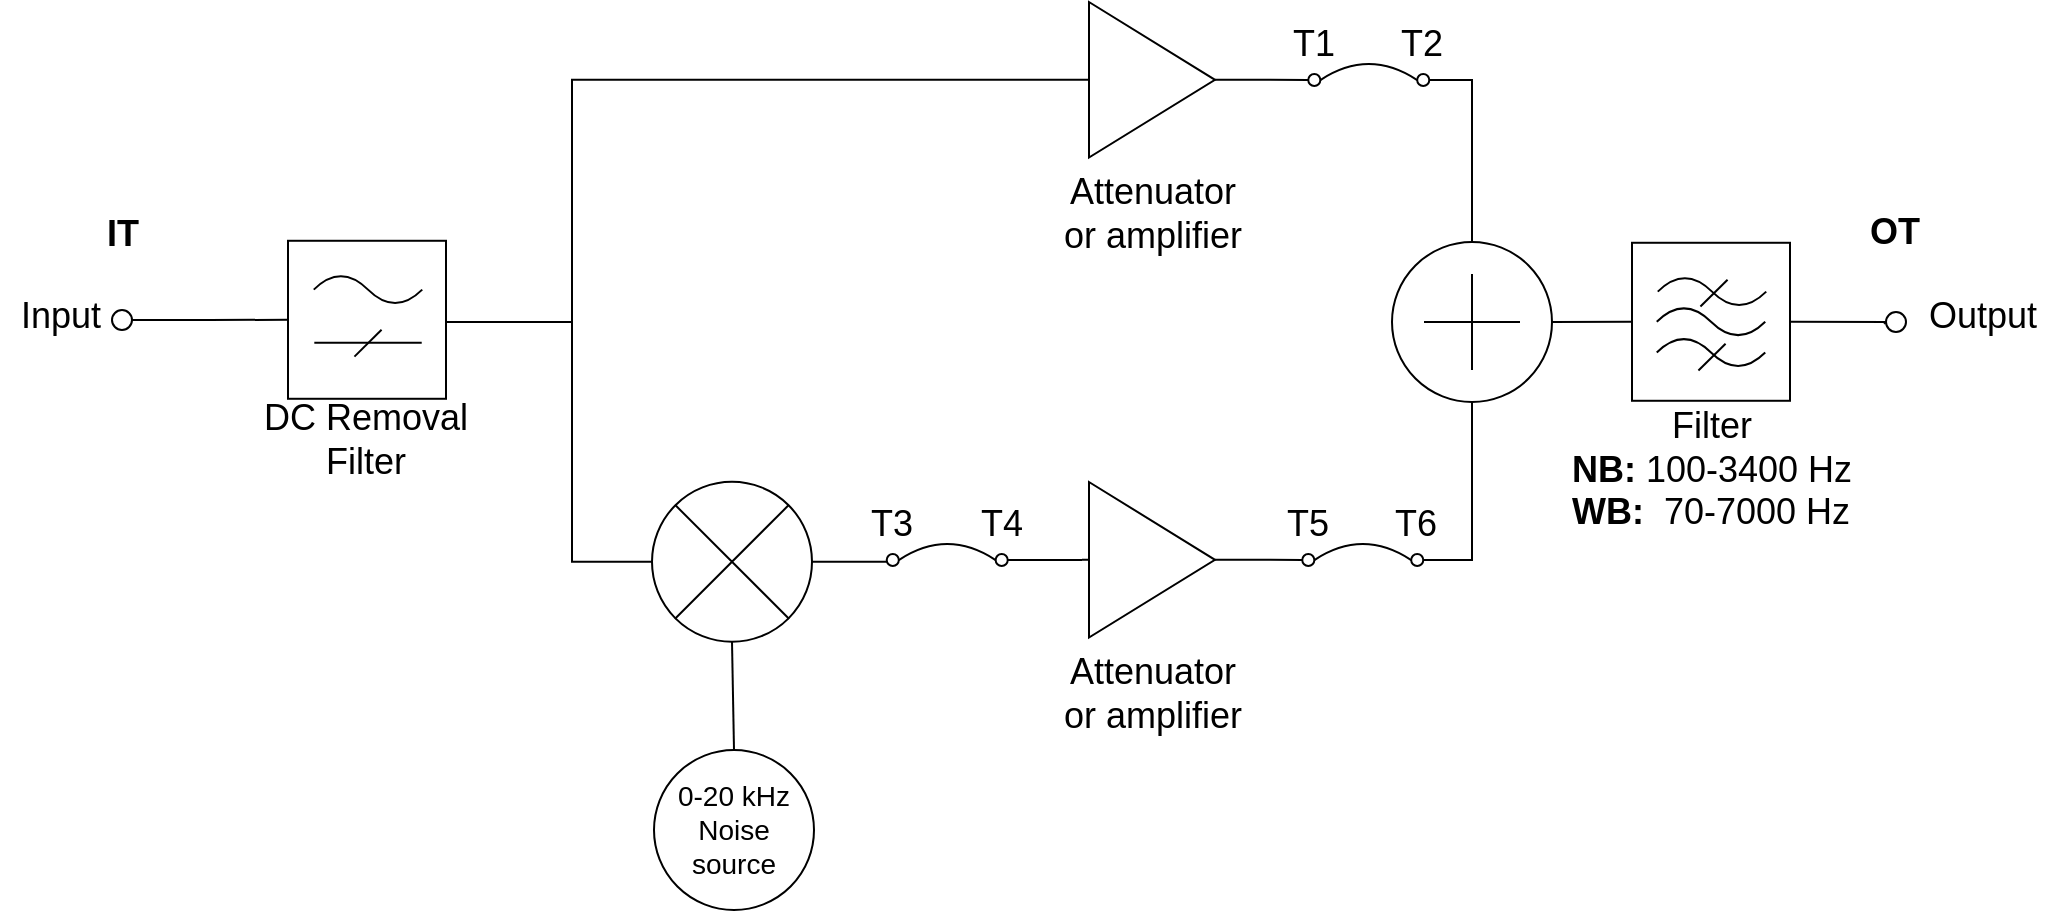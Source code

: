 <mxfile version="20.8.5" type="device" pages="7"><diagram name="Analogue MNRU" id="9azIx7bjtEjaQrt485Py"><mxGraphModel dx="1050" dy="1474" grid="1" gridSize="10" guides="1" tooltips="1" connect="1" arrows="1" fold="1" page="1" pageScale="1" pageWidth="1100" pageHeight="850" background="none" math="0" shadow="0"><root><mxCell id="vp7ngsjjRaB7RzttoUaI-0"/><mxCell id="vp7ngsjjRaB7RzttoUaI-1" parent="vp7ngsjjRaB7RzttoUaI-0"/><mxCell id="vp7ngsjjRaB7RzttoUaI-4" value="" style="endArrow=none;html=1;rounded=0;entryX=0.5;entryY=1;entryDx=0;entryDy=0;endFill=0;entryPerimeter=0;exitX=0.5;exitY=0;exitDx=0;exitDy=0;" parent="vp7ngsjjRaB7RzttoUaI-1" source="vp7ngsjjRaB7RzttoUaI-30" target="vp7ngsjjRaB7RzttoUaI-7" edge="1"><mxGeometry width="50" height="50" relative="1" as="geometry"><mxPoint x="470" y="330" as="sourcePoint"/><mxPoint x="560" y="270" as="targetPoint"/><Array as="points"/></mxGeometry></mxCell><mxCell id="vp7ngsjjRaB7RzttoUaI-5" value="" style="ellipse;whiteSpace=wrap;html=1;aspect=fixed;" parent="vp7ngsjjRaB7RzttoUaI-1" vertex="1"><mxGeometry x="160" y="114" width="10" height="10" as="geometry"/></mxCell><mxCell id="vp7ngsjjRaB7RzttoUaI-6" value="" style="edgeStyle=orthogonalEdgeStyle;rounded=0;orthogonalLoop=1;jettySize=auto;html=1;entryX=0.5;entryY=1;entryDx=0;entryDy=0;entryPerimeter=0;strokeColor=none;endArrow=none;endFill=0;" parent="vp7ngsjjRaB7RzttoUaI-1" target="vp7ngsjjRaB7RzttoUaI-7" edge="1"><mxGeometry relative="1" as="geometry"><mxPoint x="430.029" y="340" as="sourcePoint"/></mxGeometry></mxCell><mxCell id="vp7ngsjjRaB7RzttoUaI-7" value="" style="verticalLabelPosition=bottom;shadow=0;dashed=0;align=center;html=1;verticalAlign=top;shape=mxgraph.electrical.abstract.multiplier;" parent="vp7ngsjjRaB7RzttoUaI-1" vertex="1"><mxGeometry x="430" y="199.89" width="80" height="80" as="geometry"/></mxCell><mxCell id="vp7ngsjjRaB7RzttoUaI-8" value="" style="verticalLabelPosition=bottom;shadow=0;dashed=0;align=center;html=1;verticalAlign=top;shape=mxgraph.electrical.abstract.summation_point;" parent="vp7ngsjjRaB7RzttoUaI-1" vertex="1"><mxGeometry x="800" y="80" width="80" height="80" as="geometry"/></mxCell><mxCell id="vp7ngsjjRaB7RzttoUaI-9" value="&lt;font style=&quot;font-size: 18px;&quot;&gt;Input&lt;br&gt;&lt;/font&gt;" style="text;html=1;align=center;verticalAlign=middle;resizable=0;points=[];autosize=1;strokeColor=none;fillColor=none;" parent="vp7ngsjjRaB7RzttoUaI-1" vertex="1"><mxGeometry x="104" y="102" width="60" height="30" as="geometry"/></mxCell><mxCell id="vp7ngsjjRaB7RzttoUaI-10" value="" style="edgeStyle=orthogonalEdgeStyle;rounded=0;orthogonalLoop=1;jettySize=auto;html=1;strokeColor=default;endArrow=none;endFill=0;entryX=0;entryY=0.5;entryDx=0;entryDy=0;exitX=1;exitY=0.5;exitDx=0;exitDy=0;" parent="vp7ngsjjRaB7RzttoUaI-1" source="vp7ngsjjRaB7RzttoUaI-5" target="BrC1g3kt-IwYauzFU2xd-2" edge="1"><mxGeometry relative="1" as="geometry"><mxPoint x="190" y="119" as="targetPoint"/></mxGeometry></mxCell><mxCell id="vp7ngsjjRaB7RzttoUaI-13" value="&lt;span style=&quot;font-size: 18px;&quot;&gt;Attenuator &lt;br&gt;or amplifier&lt;/span&gt;" style="verticalLabelPosition=bottom;shadow=0;dashed=0;align=center;html=1;verticalAlign=top;shape=mxgraph.electrical.abstract.amplifier;" parent="vp7ngsjjRaB7RzttoUaI-1" vertex="1"><mxGeometry x="645" y="200" width="70" height="77.78" as="geometry"/></mxCell><mxCell id="vp7ngsjjRaB7RzttoUaI-14" value="" style="edgeStyle=orthogonalEdgeStyle;rounded=0;orthogonalLoop=1;jettySize=auto;html=1;strokeColor=default;endArrow=none;endFill=0;exitX=1;exitY=0.5;exitDx=0;exitDy=0;exitPerimeter=0;entryX=0;entryY=0.5;entryDx=0;entryDy=0;" parent="vp7ngsjjRaB7RzttoUaI-1" source="vp7ngsjjRaB7RzttoUaI-7" target="CKcFSBpGqU0RJVENV2IN-10" edge="1"><mxGeometry relative="1" as="geometry"><mxPoint x="429.84" y="154.48" as="sourcePoint"/><mxPoint x="610" y="160" as="targetPoint"/></mxGeometry></mxCell><mxCell id="vp7ngsjjRaB7RzttoUaI-15" value="" style="edgeStyle=orthogonalEdgeStyle;rounded=0;orthogonalLoop=1;jettySize=auto;html=1;strokeColor=default;endArrow=none;endFill=0;exitX=1;exitY=0.5;exitDx=0;exitDy=0;entryX=0.5;entryY=1;entryDx=0;entryDy=0;entryPerimeter=0;" parent="vp7ngsjjRaB7RzttoUaI-1" source="CKcFSBpGqU0RJVENV2IN-19" target="vp7ngsjjRaB7RzttoUaI-8" edge="1"><mxGeometry relative="1" as="geometry"><mxPoint x="610" y="250" as="sourcePoint"/><mxPoint x="676.0" y="249.89" as="targetPoint"/></mxGeometry></mxCell><mxCell id="vp7ngsjjRaB7RzttoUaI-16" value="&lt;font style=&quot;font-size: 18px;&quot;&gt;Attenuator &lt;br&gt;or amplifier&lt;/font&gt;" style="verticalLabelPosition=bottom;shadow=0;dashed=0;align=center;html=1;verticalAlign=top;shape=mxgraph.electrical.abstract.amplifier;" parent="vp7ngsjjRaB7RzttoUaI-1" vertex="1"><mxGeometry x="645" y="-40" width="70" height="77.78" as="geometry"/></mxCell><mxCell id="vp7ngsjjRaB7RzttoUaI-18" value="" style="edgeStyle=orthogonalEdgeStyle;rounded=0;orthogonalLoop=1;jettySize=auto;html=1;strokeColor=default;endArrow=none;endFill=0;entryX=0;entryY=0.5;entryDx=0;entryDy=0;exitX=1;exitY=0.5;exitDx=0;exitDy=0;exitPerimeter=0;" parent="vp7ngsjjRaB7RzttoUaI-1" source="vp7ngsjjRaB7RzttoUaI-16" target="a2QfU24YE_kOoInlMQXo-1" edge="1"><mxGeometry relative="1" as="geometry"><mxPoint x="365" y="75.12" as="sourcePoint"/><mxPoint x="796.0" y="8.89" as="targetPoint"/></mxGeometry></mxCell><mxCell id="vp7ngsjjRaB7RzttoUaI-19" value="" style="ellipse;whiteSpace=wrap;html=1;aspect=fixed;" parent="vp7ngsjjRaB7RzttoUaI-1" vertex="1"><mxGeometry x="1047" y="115" width="10" height="10" as="geometry"/></mxCell><mxCell id="vp7ngsjjRaB7RzttoUaI-20" value="&lt;font style=&quot;font-size: 18px;&quot;&gt;Output&lt;br&gt;&lt;/font&gt;" style="text;html=1;align=center;verticalAlign=middle;resizable=0;points=[];autosize=1;strokeColor=none;fillColor=none;" parent="vp7ngsjjRaB7RzttoUaI-1" vertex="1"><mxGeometry x="1055" y="102" width="80" height="30" as="geometry"/></mxCell><mxCell id="vp7ngsjjRaB7RzttoUaI-21" value="" style="endArrow=none;html=1;rounded=0;strokeColor=default;exitX=1;exitY=0.5;exitDx=0;exitDy=0;exitPerimeter=0;entryX=0;entryY=0.5;entryDx=0;entryDy=0;" parent="vp7ngsjjRaB7RzttoUaI-1" source="vp7ngsjjRaB7RzttoUaI-8" target="3wcez-_tkVBuKZO8-JWI-2" edge="1"><mxGeometry width="50" height="50" relative="1" as="geometry"><mxPoint x="900" y="130" as="sourcePoint"/><mxPoint x="950" y="80" as="targetPoint"/></mxGeometry></mxCell><mxCell id="vp7ngsjjRaB7RzttoUaI-23" value="" style="edgeStyle=orthogonalEdgeStyle;rounded=0;orthogonalLoop=1;jettySize=auto;html=1;strokeColor=default;endArrow=none;endFill=0;entryX=1;entryY=0.5;entryDx=0;entryDy=0;" parent="vp7ngsjjRaB7RzttoUaI-1" source="vp7ngsjjRaB7RzttoUaI-7" target="BrC1g3kt-IwYauzFU2xd-2" edge="1"><mxGeometry relative="1" as="geometry"><mxPoint x="470" y="118" as="sourcePoint"/><mxPoint x="269" y="119" as="targetPoint"/><Array as="points"><mxPoint x="390" y="240"/><mxPoint x="390" y="120"/><mxPoint x="269" y="120"/><mxPoint x="269" y="119"/></Array></mxGeometry></mxCell><mxCell id="vp7ngsjjRaB7RzttoUaI-30" value="&lt;font style=&quot;font-size: 14px;&quot;&gt;0-20 kHz&lt;br style=&quot;border-color: var(--border-color);&quot;&gt;Noise&lt;br style=&quot;border-color: var(--border-color);&quot;&gt;source&lt;/font&gt;" style="ellipse;whiteSpace=wrap;html=1;aspect=fixed;" parent="vp7ngsjjRaB7RzttoUaI-1" vertex="1"><mxGeometry x="431" y="334" width="80" height="80" as="geometry"/></mxCell><mxCell id="LZmt85hMHb_EhJEfbeTr-0" value="&lt;font style=&quot;font-size: 18px;&quot;&gt;&lt;b&gt;IT&lt;/b&gt;&lt;br&gt;&lt;/font&gt;" style="text;html=1;align=center;verticalAlign=middle;resizable=0;points=[];autosize=1;strokeColor=none;fillColor=none;" parent="vp7ngsjjRaB7RzttoUaI-1" vertex="1"><mxGeometry x="145" y="61.0" width="40" height="30" as="geometry"/></mxCell><mxCell id="LZmt85hMHb_EhJEfbeTr-1" value="&lt;font style=&quot;font-size: 18px;&quot;&gt;&lt;b&gt;OT&lt;/b&gt;&lt;br&gt;&lt;/font&gt;" style="text;html=1;align=center;verticalAlign=middle;resizable=0;points=[];autosize=1;strokeColor=none;fillColor=none;" parent="vp7ngsjjRaB7RzttoUaI-1" vertex="1"><mxGeometry x="1026" y="60.0" width="50" height="30" as="geometry"/></mxCell><mxCell id="a2QfU24YE_kOoInlMQXo-0" value="" style="group" parent="vp7ngsjjRaB7RzttoUaI-1" vertex="1" connectable="0"><mxGeometry x="743" y="-34" width="90.77" height="40" as="geometry"/></mxCell><mxCell id="a2QfU24YE_kOoInlMQXo-4" value="&lt;font style=&quot;font-size: 18px;&quot;&gt;T1&lt;/font&gt;" style="text;html=1;strokeColor=none;fillColor=none;align=center;verticalAlign=middle;whiteSpace=wrap;rounded=0;" parent="a2QfU24YE_kOoInlMQXo-0" vertex="1"><mxGeometry width="36.308" height="30" as="geometry"/></mxCell><mxCell id="a2QfU24YE_kOoInlMQXo-7" value="" style="group" parent="a2QfU24YE_kOoInlMQXo-0" vertex="1" connectable="0"><mxGeometry x="15.128" width="75.642" height="36.051" as="geometry"/></mxCell><mxCell id="a2QfU24YE_kOoInlMQXo-1" value="" style="ellipse;whiteSpace=wrap;html=1;aspect=fixed;" parent="a2QfU24YE_kOoInlMQXo-7" vertex="1"><mxGeometry y="30" width="6.051" height="6.051" as="geometry"/></mxCell><mxCell id="a2QfU24YE_kOoInlMQXo-2" value="" style="ellipse;whiteSpace=wrap;html=1;aspect=fixed;" parent="a2QfU24YE_kOoInlMQXo-7" vertex="1"><mxGeometry x="54.462" y="30" width="6.051" height="6.051" as="geometry"/></mxCell><mxCell id="a2QfU24YE_kOoInlMQXo-3" value="" style="curved=1;endArrow=none;html=1;rounded=0;endFill=0;exitX=1;exitY=0.5;exitDx=0;exitDy=0;entryX=0;entryY=0.5;entryDx=0;entryDy=0;" parent="a2QfU24YE_kOoInlMQXo-7" source="a2QfU24YE_kOoInlMQXo-1" target="a2QfU24YE_kOoInlMQXo-2" edge="1"><mxGeometry width="50" height="50" relative="1" as="geometry"><mxPoint x="151.283" y="297" as="sourcePoint"/><mxPoint x="181.54" y="247" as="targetPoint"/><Array as="points"><mxPoint x="30.257" y="17"/></Array></mxGeometry></mxCell><mxCell id="a2QfU24YE_kOoInlMQXo-5" value="&lt;font style=&quot;font-size: 18px;&quot;&gt;T2&lt;/font&gt;" style="text;html=1;strokeColor=none;fillColor=none;align=center;verticalAlign=middle;whiteSpace=wrap;rounded=0;" parent="a2QfU24YE_kOoInlMQXo-7" vertex="1"><mxGeometry x="39.334" width="36.308" height="30" as="geometry"/></mxCell><mxCell id="a2QfU24YE_kOoInlMQXo-6" value="" style="edgeStyle=orthogonalEdgeStyle;rounded=0;orthogonalLoop=1;jettySize=auto;html=1;strokeColor=default;endArrow=none;endFill=0;exitX=0;exitY=0.5;exitDx=0;exitDy=0;exitPerimeter=0;entryX=1;entryY=0.5;entryDx=0;entryDy=0;" parent="vp7ngsjjRaB7RzttoUaI-1" source="vp7ngsjjRaB7RzttoUaI-16" target="BrC1g3kt-IwYauzFU2xd-2" edge="1"><mxGeometry relative="1" as="geometry"><mxPoint x="510" y="249.9" as="sourcePoint"/><mxPoint x="269" y="119" as="targetPoint"/><Array as="points"><mxPoint x="390" y="-1"/><mxPoint x="390" y="120"/><mxPoint x="269" y="120"/><mxPoint x="269" y="119"/></Array></mxGeometry></mxCell><mxCell id="a2QfU24YE_kOoInlMQXo-8" value="" style="edgeStyle=orthogonalEdgeStyle;rounded=0;orthogonalLoop=1;jettySize=auto;html=1;strokeColor=default;endArrow=none;endFill=0;exitX=1;exitY=0.5;exitDx=0;exitDy=0;entryX=0.5;entryY=0;entryDx=0;entryDy=0;entryPerimeter=0;" parent="vp7ngsjjRaB7RzttoUaI-1" source="a2QfU24YE_kOoInlMQXo-2" target="vp7ngsjjRaB7RzttoUaI-8" edge="1"><mxGeometry relative="1" as="geometry"><mxPoint x="770" y="-50" as="sourcePoint"/><mxPoint x="850" y="60" as="targetPoint"/><Array as="points"><mxPoint x="840" y="-1"/><mxPoint x="840" y="80"/></Array></mxGeometry></mxCell><mxCell id="CKcFSBpGqU0RJVENV2IN-7" value="" style="group" parent="vp7ngsjjRaB7RzttoUaI-1" vertex="1" connectable="0"><mxGeometry x="532.23" y="206" width="90.77" height="40" as="geometry"/></mxCell><mxCell id="CKcFSBpGqU0RJVENV2IN-8" value="&lt;font style=&quot;font-size: 18px;&quot;&gt;T3&lt;/font&gt;" style="text;html=1;strokeColor=none;fillColor=none;align=center;verticalAlign=middle;whiteSpace=wrap;rounded=0;" parent="CKcFSBpGqU0RJVENV2IN-7" vertex="1"><mxGeometry width="36.308" height="30" as="geometry"/></mxCell><mxCell id="CKcFSBpGqU0RJVENV2IN-9" value="" style="group" parent="CKcFSBpGqU0RJVENV2IN-7" vertex="1" connectable="0"><mxGeometry x="15.128" width="75.642" height="36.051" as="geometry"/></mxCell><mxCell id="CKcFSBpGqU0RJVENV2IN-10" value="" style="ellipse;whiteSpace=wrap;html=1;aspect=fixed;" parent="CKcFSBpGqU0RJVENV2IN-9" vertex="1"><mxGeometry y="30" width="6.051" height="6.051" as="geometry"/></mxCell><mxCell id="CKcFSBpGqU0RJVENV2IN-11" value="" style="ellipse;whiteSpace=wrap;html=1;aspect=fixed;" parent="CKcFSBpGqU0RJVENV2IN-9" vertex="1"><mxGeometry x="54.462" y="30" width="6.051" height="6.051" as="geometry"/></mxCell><mxCell id="CKcFSBpGqU0RJVENV2IN-12" value="" style="curved=1;endArrow=none;html=1;rounded=0;endFill=0;exitX=1;exitY=0.5;exitDx=0;exitDy=0;entryX=0;entryY=0.5;entryDx=0;entryDy=0;" parent="CKcFSBpGqU0RJVENV2IN-9" source="CKcFSBpGqU0RJVENV2IN-10" target="CKcFSBpGqU0RJVENV2IN-11" edge="1"><mxGeometry width="50" height="50" relative="1" as="geometry"><mxPoint x="151.283" y="297" as="sourcePoint"/><mxPoint x="181.54" y="247" as="targetPoint"/><Array as="points"><mxPoint x="30.257" y="17"/></Array></mxGeometry></mxCell><mxCell id="CKcFSBpGqU0RJVENV2IN-13" value="&lt;font style=&quot;font-size: 18px;&quot;&gt;T4&lt;/font&gt;" style="text;html=1;strokeColor=none;fillColor=none;align=center;verticalAlign=middle;whiteSpace=wrap;rounded=0;" parent="CKcFSBpGqU0RJVENV2IN-9" vertex="1"><mxGeometry x="39.334" width="36.308" height="30" as="geometry"/></mxCell><mxCell id="CKcFSBpGqU0RJVENV2IN-14" value="" style="edgeStyle=orthogonalEdgeStyle;rounded=0;orthogonalLoop=1;jettySize=auto;html=1;strokeColor=default;endArrow=none;endFill=0;exitX=1;exitY=0.5;exitDx=0;exitDy=0;entryX=0;entryY=0.5;entryDx=0;entryDy=0;entryPerimeter=0;" parent="vp7ngsjjRaB7RzttoUaI-1" source="CKcFSBpGqU0RJVENV2IN-11" target="vp7ngsjjRaB7RzttoUaI-13" edge="1"><mxGeometry relative="1" as="geometry"><mxPoint x="520" y="249.89" as="sourcePoint"/><mxPoint x="557.358" y="249.026" as="targetPoint"/></mxGeometry></mxCell><mxCell id="CKcFSBpGqU0RJVENV2IN-15" value="" style="group" parent="vp7ngsjjRaB7RzttoUaI-1" vertex="1" connectable="0"><mxGeometry x="740" y="206" width="90.77" height="40" as="geometry"/></mxCell><mxCell id="CKcFSBpGqU0RJVENV2IN-16" value="&lt;font style=&quot;font-size: 18px;&quot;&gt;T5&lt;/font&gt;" style="text;html=1;strokeColor=none;fillColor=none;align=center;verticalAlign=middle;whiteSpace=wrap;rounded=0;" parent="CKcFSBpGqU0RJVENV2IN-15" vertex="1"><mxGeometry width="36.308" height="30" as="geometry"/></mxCell><mxCell id="CKcFSBpGqU0RJVENV2IN-17" value="" style="group" parent="CKcFSBpGqU0RJVENV2IN-15" vertex="1" connectable="0"><mxGeometry x="15.128" width="75.642" height="36.051" as="geometry"/></mxCell><mxCell id="CKcFSBpGqU0RJVENV2IN-18" value="" style="ellipse;whiteSpace=wrap;html=1;aspect=fixed;" parent="CKcFSBpGqU0RJVENV2IN-17" vertex="1"><mxGeometry y="30" width="6.051" height="6.051" as="geometry"/></mxCell><mxCell id="CKcFSBpGqU0RJVENV2IN-19" value="" style="ellipse;whiteSpace=wrap;html=1;aspect=fixed;" parent="CKcFSBpGqU0RJVENV2IN-17" vertex="1"><mxGeometry x="54.462" y="30" width="6.051" height="6.051" as="geometry"/></mxCell><mxCell id="CKcFSBpGqU0RJVENV2IN-20" value="" style="curved=1;endArrow=none;html=1;rounded=0;endFill=0;exitX=1;exitY=0.5;exitDx=0;exitDy=0;entryX=0;entryY=0.5;entryDx=0;entryDy=0;" parent="CKcFSBpGqU0RJVENV2IN-17" source="CKcFSBpGqU0RJVENV2IN-18" target="CKcFSBpGqU0RJVENV2IN-19" edge="1"><mxGeometry width="50" height="50" relative="1" as="geometry"><mxPoint x="151.283" y="297" as="sourcePoint"/><mxPoint x="181.54" y="247" as="targetPoint"/><Array as="points"><mxPoint x="30.257" y="17"/></Array></mxGeometry></mxCell><mxCell id="CKcFSBpGqU0RJVENV2IN-21" value="&lt;font style=&quot;font-size: 18px;&quot;&gt;T6&lt;/font&gt;" style="text;html=1;strokeColor=none;fillColor=none;align=center;verticalAlign=middle;whiteSpace=wrap;rounded=0;" parent="CKcFSBpGqU0RJVENV2IN-17" vertex="1"><mxGeometry x="39.334" width="36.308" height="30" as="geometry"/></mxCell><mxCell id="CKcFSBpGqU0RJVENV2IN-22" value="" style="edgeStyle=orthogonalEdgeStyle;rounded=0;orthogonalLoop=1;jettySize=auto;html=1;strokeColor=default;endArrow=none;endFill=0;exitX=1;exitY=0.5;exitDx=0;exitDy=0;entryX=0;entryY=0.5;entryDx=0;entryDy=0;exitPerimeter=0;" parent="vp7ngsjjRaB7RzttoUaI-1" source="vp7ngsjjRaB7RzttoUaI-13" target="CKcFSBpGqU0RJVENV2IN-18" edge="1"><mxGeometry relative="1" as="geometry"><mxPoint x="617.872" y="249.026" as="sourcePoint"/><mxPoint x="659" y="248.89" as="targetPoint"/></mxGeometry></mxCell><mxCell id="3wcez-_tkVBuKZO8-JWI-0" value="" style="group" parent="vp7ngsjjRaB7RzttoUaI-1" vertex="1" connectable="0"><mxGeometry x="920" y="79.39" width="120" height="150" as="geometry"/></mxCell><mxCell id="3wcez-_tkVBuKZO8-JWI-1" value="" style="group" parent="3wcez-_tkVBuKZO8-JWI-0" vertex="1" connectable="0"><mxGeometry width="80" height="79" as="geometry"/></mxCell><mxCell id="3wcez-_tkVBuKZO8-JWI-2" value="" style="whiteSpace=wrap;html=1;aspect=fixed;" parent="3wcez-_tkVBuKZO8-JWI-1" vertex="1"><mxGeometry y="1" width="79" height="79" as="geometry"/></mxCell><mxCell id="3wcez-_tkVBuKZO8-JWI-3" value="" style="curved=1;endArrow=none;html=1;rounded=0;strokeColor=default;endFill=0;" parent="3wcez-_tkVBuKZO8-JWI-1" edge="1"><mxGeometry width="50" height="50" relative="1" as="geometry"><mxPoint x="12.881" y="25.441" as="sourcePoint"/><mxPoint x="67.119" y="25.441" as="targetPoint"/><Array as="points"><mxPoint x="26.441" y="12.051"/><mxPoint x="53.559" y="38.831"/></Array></mxGeometry></mxCell><mxCell id="3wcez-_tkVBuKZO8-JWI-4" value="" style="curved=1;endArrow=none;html=1;rounded=0;strokeColor=default;endFill=0;" parent="3wcez-_tkVBuKZO8-JWI-1" edge="1"><mxGeometry width="50" height="50" relative="1" as="geometry"><mxPoint x="12.381" y="55.891" as="sourcePoint"/><mxPoint x="66.619" y="55.891" as="targetPoint"/><Array as="points"><mxPoint x="25.941" y="42.501"/><mxPoint x="53.059" y="69.281"/></Array></mxGeometry></mxCell><mxCell id="3wcez-_tkVBuKZO8-JWI-5" value="" style="curved=1;endArrow=none;html=1;rounded=0;strokeColor=default;endFill=0;" parent="3wcez-_tkVBuKZO8-JWI-1" edge="1"><mxGeometry width="50" height="50" relative="1" as="geometry"><mxPoint x="12.381" y="40.501" as="sourcePoint"/><mxPoint x="66.619" y="40.501" as="targetPoint"/><Array as="points"><mxPoint x="25.941" y="27.111"/><mxPoint x="53.059" y="53.891"/></Array></mxGeometry></mxCell><mxCell id="3wcez-_tkVBuKZO8-JWI-6" value="" style="endArrow=none;html=1;rounded=0;strokeColor=default;" parent="3wcez-_tkVBuKZO8-JWI-1" edge="1"><mxGeometry width="50" height="50" relative="1" as="geometry"><mxPoint x="33.22" y="64.885" as="sourcePoint"/><mxPoint x="46.78" y="51.495" as="targetPoint"/></mxGeometry></mxCell><mxCell id="3wcez-_tkVBuKZO8-JWI-7" value="" style="endArrow=none;html=1;rounded=0;strokeColor=default;" parent="3wcez-_tkVBuKZO8-JWI-1" edge="1"><mxGeometry width="50" height="50" relative="1" as="geometry"><mxPoint x="34.22" y="32.885" as="sourcePoint"/><mxPoint x="47.78" y="19.495" as="targetPoint"/></mxGeometry></mxCell><mxCell id="3wcez-_tkVBuKZO8-JWI-8" value="&lt;font style=&quot;font-size: 18px;&quot;&gt;Filter&lt;br&gt;&lt;div style=&quot;text-align: left;&quot;&gt;&lt;b&gt;NB: &lt;/b&gt;100-3400 Hz&lt;/div&gt;&lt;b style=&quot;border-color: var(--border-color);&quot;&gt;&lt;div style=&quot;text-align: left;&quot;&gt;&lt;b style=&quot;border-color: var(--border-color);&quot;&gt;WB: &amp;nbsp;&lt;/b&gt;&lt;span style=&quot;font-weight: normal; border-color: var(--border-color);&quot;&gt;70&lt;/span&gt;&lt;span style=&quot;font-weight: normal;&quot;&gt;-7000 Hz&lt;/span&gt;&lt;/div&gt;&lt;/b&gt;&lt;/font&gt;" style="text;html=1;strokeColor=none;fillColor=none;align=center;verticalAlign=middle;whiteSpace=wrap;rounded=0;" parent="3wcez-_tkVBuKZO8-JWI-0" vertex="1"><mxGeometry x="-40" y="79" width="160" height="71" as="geometry"/></mxCell><mxCell id="3wcez-_tkVBuKZO8-JWI-10" value="" style="endArrow=none;html=1;rounded=0;strokeColor=default;exitX=0;exitY=0.5;exitDx=0;exitDy=0;entryX=1;entryY=0.5;entryDx=0;entryDy=0;" parent="vp7ngsjjRaB7RzttoUaI-1" source="vp7ngsjjRaB7RzttoUaI-19" edge="1"><mxGeometry width="50" height="50" relative="1" as="geometry"><mxPoint x="947" y="130" as="sourcePoint"/><mxPoint x="1046" y="120.89" as="targetPoint"/></mxGeometry></mxCell><mxCell id="3wcez-_tkVBuKZO8-JWI-11" value="" style="endArrow=none;html=1;rounded=0;strokeColor=default;exitX=1;exitY=0.5;exitDx=0;exitDy=0;entryX=0;entryY=0.5;entryDx=0;entryDy=0;" parent="vp7ngsjjRaB7RzttoUaI-1" source="3wcez-_tkVBuKZO8-JWI-2" target="vp7ngsjjRaB7RzttoUaI-19" edge="1"><mxGeometry width="50" height="50" relative="1" as="geometry"><mxPoint x="890" y="130" as="sourcePoint"/><mxPoint x="930" y="130.89" as="targetPoint"/></mxGeometry></mxCell><mxCell id="BrC1g3kt-IwYauzFU2xd-0" value="" style="group" parent="vp7ngsjjRaB7RzttoUaI-1" vertex="1" connectable="0"><mxGeometry x="187" y="78.39" width="200" height="121.5" as="geometry"/></mxCell><mxCell id="BrC1g3kt-IwYauzFU2xd-1" value="" style="group" parent="BrC1g3kt-IwYauzFU2xd-0" vertex="1" connectable="0"><mxGeometry x="61" width="80" height="109" as="geometry"/></mxCell><mxCell id="BrC1g3kt-IwYauzFU2xd-2" value="" style="whiteSpace=wrap;html=1;aspect=fixed;" parent="BrC1g3kt-IwYauzFU2xd-1" vertex="1"><mxGeometry y="1" width="79" height="79" as="geometry"/></mxCell><mxCell id="BrC1g3kt-IwYauzFU2xd-3" value="" style="curved=1;endArrow=none;html=1;rounded=0;strokeColor=default;endFill=0;" parent="BrC1g3kt-IwYauzFU2xd-1" edge="1"><mxGeometry width="50" height="50" relative="1" as="geometry"><mxPoint x="12.881" y="25.441" as="sourcePoint"/><mxPoint x="67.119" y="25.441" as="targetPoint"/><Array as="points"><mxPoint x="26.441" y="12.051"/><mxPoint x="53.559" y="38.831"/></Array></mxGeometry></mxCell><mxCell id="BrC1g3kt-IwYauzFU2xd-4" value="" style="endArrow=none;html=1;rounded=0;strokeColor=default;" parent="BrC1g3kt-IwYauzFU2xd-1" edge="1"><mxGeometry width="50" height="50" relative="1" as="geometry"><mxPoint x="13.153" y="51.953" as="sourcePoint"/><mxPoint x="66.861" y="51.953" as="targetPoint"/></mxGeometry></mxCell><mxCell id="BrC1g3kt-IwYauzFU2xd-5" value="" style="endArrow=none;html=1;rounded=0;strokeColor=default;" parent="BrC1g3kt-IwYauzFU2xd-1" edge="1"><mxGeometry width="50" height="50" relative="1" as="geometry"><mxPoint x="33.22" y="58.915" as="sourcePoint"/><mxPoint x="46.78" y="45.525" as="targetPoint"/></mxGeometry></mxCell><mxCell id="BrC1g3kt-IwYauzFU2xd-6" value="DC Removal&lt;br&gt;Filter" style="text;html=1;strokeColor=none;fillColor=none;align=center;verticalAlign=middle;whiteSpace=wrap;rounded=0;fontSize=18;" parent="BrC1g3kt-IwYauzFU2xd-0" vertex="1"><mxGeometry y="79" width="200" height="42.5" as="geometry"/></mxCell></root></mxGraphModel></diagram><diagram name="NB/WB digital MNRU" id="ZpL4i4G8qUW8QnN3H2HI"><mxGraphModel dx="1377" dy="1828" grid="1" gridSize="10" guides="1" tooltips="1" connect="1" arrows="1" fold="1" page="1" pageScale="1" pageWidth="1100" pageHeight="850" background="none" math="0" shadow="0"><root><mxCell id="xCWRLeBTmkL8_Qznod_E-0"/><mxCell id="xCWRLeBTmkL8_Qznod_E-1" parent="xCWRLeBTmkL8_Qznod_E-0"/><mxCell id="xCWRLeBTmkL8_Qznod_E-2" value="" style="endArrow=none;html=1;rounded=0;entryX=0.5;entryY=1;entryDx=0;entryDy=0;endFill=0;entryPerimeter=0;exitX=0.5;exitY=0;exitDx=0;exitDy=0;" edge="1" parent="xCWRLeBTmkL8_Qznod_E-1" source="xCWRLeBTmkL8_Qznod_E-18" target="xCWRLeBTmkL8_Qznod_E-5"><mxGeometry width="50" height="50" relative="1" as="geometry"><mxPoint x="470" y="330" as="sourcePoint"/><mxPoint x="560" y="270" as="targetPoint"/><Array as="points"/></mxGeometry></mxCell><mxCell id="xCWRLeBTmkL8_Qznod_E-3" value="" style="ellipse;whiteSpace=wrap;html=1;aspect=fixed;" vertex="1" parent="xCWRLeBTmkL8_Qznod_E-1"><mxGeometry x="160" y="114" width="10" height="10" as="geometry"/></mxCell><mxCell id="xCWRLeBTmkL8_Qznod_E-4" value="" style="edgeStyle=orthogonalEdgeStyle;rounded=0;orthogonalLoop=1;jettySize=auto;html=1;entryX=0.5;entryY=1;entryDx=0;entryDy=0;entryPerimeter=0;strokeColor=none;endArrow=none;endFill=0;" edge="1" parent="xCWRLeBTmkL8_Qznod_E-1" target="xCWRLeBTmkL8_Qznod_E-5"><mxGeometry relative="1" as="geometry"><mxPoint x="430.029" y="340" as="sourcePoint"/></mxGeometry></mxCell><mxCell id="xCWRLeBTmkL8_Qznod_E-5" value="" style="verticalLabelPosition=bottom;shadow=0;dashed=0;align=center;html=1;verticalAlign=top;shape=mxgraph.electrical.abstract.multiplier;" vertex="1" parent="xCWRLeBTmkL8_Qznod_E-1"><mxGeometry x="430" y="199.89" width="80" height="80" as="geometry"/></mxCell><mxCell id="xCWRLeBTmkL8_Qznod_E-6" value="" style="verticalLabelPosition=bottom;shadow=0;dashed=0;align=center;html=1;verticalAlign=top;shape=mxgraph.electrical.abstract.summation_point;" vertex="1" parent="xCWRLeBTmkL8_Qznod_E-1"><mxGeometry x="800" y="80" width="80" height="80" as="geometry"/></mxCell><mxCell id="xCWRLeBTmkL8_Qznod_E-7" value="&lt;font style=&quot;font-size: 18px;&quot;&gt;Input&lt;br&gt;&lt;/font&gt;" style="text;html=1;align=center;verticalAlign=middle;resizable=0;points=[];autosize=1;strokeColor=none;fillColor=none;" vertex="1" parent="xCWRLeBTmkL8_Qznod_E-1"><mxGeometry x="104" y="102" width="60" height="30" as="geometry"/></mxCell><mxCell id="xCWRLeBTmkL8_Qznod_E-8" value="" style="edgeStyle=orthogonalEdgeStyle;rounded=0;orthogonalLoop=1;jettySize=auto;html=1;strokeColor=default;endArrow=none;endFill=0;entryX=0;entryY=0.5;entryDx=0;entryDy=0;exitX=1;exitY=0.5;exitDx=0;exitDy=0;" edge="1" parent="xCWRLeBTmkL8_Qznod_E-1" source="xCWRLeBTmkL8_Qznod_E-3" target="xCWRLeBTmkL8_Qznod_E-59"><mxGeometry relative="1" as="geometry"><mxPoint x="190" y="119" as="targetPoint"/></mxGeometry></mxCell><mxCell id="xCWRLeBTmkL8_Qznod_E-9" value="&lt;span style=&quot;font-size: 18px;&quot;&gt;Attenuator &lt;br&gt;or amplifier&lt;/span&gt;" style="verticalLabelPosition=bottom;shadow=0;dashed=0;align=center;html=1;verticalAlign=top;shape=mxgraph.electrical.abstract.amplifier;" vertex="1" parent="xCWRLeBTmkL8_Qznod_E-1"><mxGeometry x="645" y="200" width="70" height="77.78" as="geometry"/></mxCell><mxCell id="xCWRLeBTmkL8_Qznod_E-10" value="" style="edgeStyle=orthogonalEdgeStyle;rounded=0;orthogonalLoop=1;jettySize=auto;html=1;strokeColor=default;endArrow=none;endFill=0;exitX=1;exitY=0.5;exitDx=0;exitDy=0;exitPerimeter=0;entryX=0;entryY=0.5;entryDx=0;entryDy=0;" edge="1" parent="xCWRLeBTmkL8_Qznod_E-1" source="xCWRLeBTmkL8_Qznod_E-5" target="xCWRLeBTmkL8_Qznod_E-33"><mxGeometry relative="1" as="geometry"><mxPoint x="429.84" y="154.48" as="sourcePoint"/><mxPoint x="610" y="160" as="targetPoint"/></mxGeometry></mxCell><mxCell id="xCWRLeBTmkL8_Qznod_E-11" value="" style="edgeStyle=orthogonalEdgeStyle;rounded=0;orthogonalLoop=1;jettySize=auto;html=1;strokeColor=default;endArrow=none;endFill=0;exitX=1;exitY=0.5;exitDx=0;exitDy=0;entryX=0.5;entryY=1;entryDx=0;entryDy=0;entryPerimeter=0;" edge="1" parent="xCWRLeBTmkL8_Qznod_E-1" source="xCWRLeBTmkL8_Qznod_E-42" target="xCWRLeBTmkL8_Qznod_E-6"><mxGeometry relative="1" as="geometry"><mxPoint x="610" y="250" as="sourcePoint"/><mxPoint x="676.0" y="249.89" as="targetPoint"/></mxGeometry></mxCell><mxCell id="xCWRLeBTmkL8_Qznod_E-12" value="&lt;font style=&quot;font-size: 18px;&quot;&gt;Attenuator &lt;br&gt;or amplifier&lt;/font&gt;" style="verticalLabelPosition=bottom;shadow=0;dashed=0;align=center;html=1;verticalAlign=top;shape=mxgraph.electrical.abstract.amplifier;" vertex="1" parent="xCWRLeBTmkL8_Qznod_E-1"><mxGeometry x="645" y="-40" width="70" height="77.78" as="geometry"/></mxCell><mxCell id="xCWRLeBTmkL8_Qznod_E-13" value="" style="edgeStyle=orthogonalEdgeStyle;rounded=0;orthogonalLoop=1;jettySize=auto;html=1;strokeColor=default;endArrow=none;endFill=0;entryX=0;entryY=0.5;entryDx=0;entryDy=0;exitX=1;exitY=0.5;exitDx=0;exitDy=0;exitPerimeter=0;" edge="1" parent="xCWRLeBTmkL8_Qznod_E-1" source="xCWRLeBTmkL8_Qznod_E-12" target="xCWRLeBTmkL8_Qznod_E-24"><mxGeometry relative="1" as="geometry"><mxPoint x="365" y="75.12" as="sourcePoint"/><mxPoint x="796.0" y="8.89" as="targetPoint"/></mxGeometry></mxCell><mxCell id="xCWRLeBTmkL8_Qznod_E-14" value="" style="ellipse;whiteSpace=wrap;html=1;aspect=fixed;" vertex="1" parent="xCWRLeBTmkL8_Qznod_E-1"><mxGeometry x="1047" y="115" width="10" height="10" as="geometry"/></mxCell><mxCell id="xCWRLeBTmkL8_Qznod_E-15" value="&lt;font style=&quot;font-size: 18px;&quot;&gt;Output&lt;br&gt;&lt;/font&gt;" style="text;html=1;align=center;verticalAlign=middle;resizable=0;points=[];autosize=1;strokeColor=none;fillColor=none;" vertex="1" parent="xCWRLeBTmkL8_Qznod_E-1"><mxGeometry x="1055" y="102" width="80" height="30" as="geometry"/></mxCell><mxCell id="xCWRLeBTmkL8_Qznod_E-16" value="" style="endArrow=none;html=1;rounded=0;strokeColor=default;exitX=1;exitY=0.5;exitDx=0;exitDy=0;exitPerimeter=0;entryX=0;entryY=0.5;entryDx=0;entryDy=0;" edge="1" parent="xCWRLeBTmkL8_Qznod_E-1" source="xCWRLeBTmkL8_Qznod_E-6" target="xCWRLeBTmkL8_Qznod_E-48"><mxGeometry width="50" height="50" relative="1" as="geometry"><mxPoint x="900" y="130" as="sourcePoint"/><mxPoint x="950" y="80" as="targetPoint"/></mxGeometry></mxCell><mxCell id="xCWRLeBTmkL8_Qznod_E-17" value="" style="edgeStyle=orthogonalEdgeStyle;rounded=0;orthogonalLoop=1;jettySize=auto;html=1;strokeColor=default;endArrow=none;endFill=0;entryX=1;entryY=0.5;entryDx=0;entryDy=0;" edge="1" parent="xCWRLeBTmkL8_Qznod_E-1" source="xCWRLeBTmkL8_Qznod_E-5" target="xCWRLeBTmkL8_Qznod_E-59"><mxGeometry relative="1" as="geometry"><mxPoint x="470" y="118" as="sourcePoint"/><mxPoint x="269" y="119" as="targetPoint"/><Array as="points"><mxPoint x="390" y="240"/><mxPoint x="390" y="120"/><mxPoint x="269" y="120"/><mxPoint x="269" y="119"/></Array></mxGeometry></mxCell><mxCell id="xCWRLeBTmkL8_Qznod_E-18" value="&lt;font style=&quot;font-size: 14px;&quot;&gt;Gaussian&lt;br&gt;noise&lt;br style=&quot;border-color: var(--border-color);&quot;&gt;source&lt;br&gt;&lt;/font&gt;" style="ellipse;whiteSpace=wrap;html=1;aspect=fixed;" vertex="1" parent="xCWRLeBTmkL8_Qznod_E-1"><mxGeometry x="431" y="334" width="80" height="80" as="geometry"/></mxCell><mxCell id="xCWRLeBTmkL8_Qznod_E-19" value="&lt;font style=&quot;font-size: 18px;&quot;&gt;&lt;b&gt;IT&lt;/b&gt;&lt;br&gt;&lt;/font&gt;" style="text;html=1;align=center;verticalAlign=middle;resizable=0;points=[];autosize=1;strokeColor=none;fillColor=none;" vertex="1" parent="xCWRLeBTmkL8_Qznod_E-1"><mxGeometry x="145" y="61.0" width="40" height="30" as="geometry"/></mxCell><mxCell id="xCWRLeBTmkL8_Qznod_E-20" value="&lt;font style=&quot;font-size: 18px;&quot;&gt;&lt;b&gt;OT&lt;/b&gt;&lt;br&gt;&lt;/font&gt;" style="text;html=1;align=center;verticalAlign=middle;resizable=0;points=[];autosize=1;strokeColor=none;fillColor=none;" vertex="1" parent="xCWRLeBTmkL8_Qznod_E-1"><mxGeometry x="1026" y="60.0" width="50" height="30" as="geometry"/></mxCell><mxCell id="xCWRLeBTmkL8_Qznod_E-21" value="" style="group" vertex="1" connectable="0" parent="xCWRLeBTmkL8_Qznod_E-1"><mxGeometry x="743" y="-34" width="90.77" height="40" as="geometry"/></mxCell><mxCell id="xCWRLeBTmkL8_Qznod_E-22" value="&lt;font style=&quot;font-size: 18px;&quot;&gt;T1&lt;/font&gt;" style="text;html=1;strokeColor=none;fillColor=none;align=center;verticalAlign=middle;whiteSpace=wrap;rounded=0;" vertex="1" parent="xCWRLeBTmkL8_Qznod_E-21"><mxGeometry width="36.308" height="30" as="geometry"/></mxCell><mxCell id="xCWRLeBTmkL8_Qznod_E-23" value="" style="group" vertex="1" connectable="0" parent="xCWRLeBTmkL8_Qznod_E-21"><mxGeometry x="15.128" width="75.642" height="36.051" as="geometry"/></mxCell><mxCell id="xCWRLeBTmkL8_Qznod_E-24" value="" style="ellipse;whiteSpace=wrap;html=1;aspect=fixed;" vertex="1" parent="xCWRLeBTmkL8_Qznod_E-23"><mxGeometry y="30" width="6.051" height="6.051" as="geometry"/></mxCell><mxCell id="xCWRLeBTmkL8_Qznod_E-25" value="" style="ellipse;whiteSpace=wrap;html=1;aspect=fixed;" vertex="1" parent="xCWRLeBTmkL8_Qznod_E-23"><mxGeometry x="54.462" y="30" width="6.051" height="6.051" as="geometry"/></mxCell><mxCell id="xCWRLeBTmkL8_Qznod_E-26" value="" style="curved=1;endArrow=none;html=1;rounded=0;endFill=0;exitX=1;exitY=0.5;exitDx=0;exitDy=0;entryX=0;entryY=0.5;entryDx=0;entryDy=0;" edge="1" parent="xCWRLeBTmkL8_Qznod_E-23" source="xCWRLeBTmkL8_Qznod_E-24" target="xCWRLeBTmkL8_Qznod_E-25"><mxGeometry width="50" height="50" relative="1" as="geometry"><mxPoint x="151.283" y="297" as="sourcePoint"/><mxPoint x="181.54" y="247" as="targetPoint"/><Array as="points"><mxPoint x="30.257" y="17"/></Array></mxGeometry></mxCell><mxCell id="xCWRLeBTmkL8_Qznod_E-27" value="&lt;font style=&quot;font-size: 18px;&quot;&gt;T2&lt;/font&gt;" style="text;html=1;strokeColor=none;fillColor=none;align=center;verticalAlign=middle;whiteSpace=wrap;rounded=0;" vertex="1" parent="xCWRLeBTmkL8_Qznod_E-23"><mxGeometry x="39.334" width="36.308" height="30" as="geometry"/></mxCell><mxCell id="xCWRLeBTmkL8_Qznod_E-28" value="" style="edgeStyle=orthogonalEdgeStyle;rounded=0;orthogonalLoop=1;jettySize=auto;html=1;strokeColor=default;endArrow=none;endFill=0;exitX=0;exitY=0.5;exitDx=0;exitDy=0;exitPerimeter=0;entryX=1;entryY=0.5;entryDx=0;entryDy=0;" edge="1" parent="xCWRLeBTmkL8_Qznod_E-1" source="xCWRLeBTmkL8_Qznod_E-12" target="xCWRLeBTmkL8_Qznod_E-59"><mxGeometry relative="1" as="geometry"><mxPoint x="510" y="249.9" as="sourcePoint"/><mxPoint x="269" y="119" as="targetPoint"/><Array as="points"><mxPoint x="390" y="-1"/><mxPoint x="390" y="120"/><mxPoint x="269" y="120"/><mxPoint x="269" y="119"/></Array></mxGeometry></mxCell><mxCell id="xCWRLeBTmkL8_Qznod_E-29" value="" style="edgeStyle=orthogonalEdgeStyle;rounded=0;orthogonalLoop=1;jettySize=auto;html=1;strokeColor=default;endArrow=none;endFill=0;exitX=1;exitY=0.5;exitDx=0;exitDy=0;entryX=0.5;entryY=0;entryDx=0;entryDy=0;entryPerimeter=0;" edge="1" parent="xCWRLeBTmkL8_Qznod_E-1" source="xCWRLeBTmkL8_Qznod_E-25" target="xCWRLeBTmkL8_Qznod_E-6"><mxGeometry relative="1" as="geometry"><mxPoint x="770" y="-50" as="sourcePoint"/><mxPoint x="850" y="60" as="targetPoint"/><Array as="points"><mxPoint x="840" y="-1"/><mxPoint x="840" y="80"/></Array></mxGeometry></mxCell><mxCell id="xCWRLeBTmkL8_Qznod_E-30" value="" style="group" vertex="1" connectable="0" parent="xCWRLeBTmkL8_Qznod_E-1"><mxGeometry x="532.23" y="206" width="90.77" height="40" as="geometry"/></mxCell><mxCell id="xCWRLeBTmkL8_Qznod_E-31" value="&lt;font style=&quot;font-size: 18px;&quot;&gt;T3&lt;/font&gt;" style="text;html=1;strokeColor=none;fillColor=none;align=center;verticalAlign=middle;whiteSpace=wrap;rounded=0;" vertex="1" parent="xCWRLeBTmkL8_Qznod_E-30"><mxGeometry width="36.308" height="30" as="geometry"/></mxCell><mxCell id="xCWRLeBTmkL8_Qznod_E-32" value="" style="group" vertex="1" connectable="0" parent="xCWRLeBTmkL8_Qznod_E-30"><mxGeometry x="15.128" width="75.642" height="36.051" as="geometry"/></mxCell><mxCell id="xCWRLeBTmkL8_Qznod_E-33" value="" style="ellipse;whiteSpace=wrap;html=1;aspect=fixed;" vertex="1" parent="xCWRLeBTmkL8_Qznod_E-32"><mxGeometry y="30" width="6.051" height="6.051" as="geometry"/></mxCell><mxCell id="xCWRLeBTmkL8_Qznod_E-34" value="" style="ellipse;whiteSpace=wrap;html=1;aspect=fixed;" vertex="1" parent="xCWRLeBTmkL8_Qznod_E-32"><mxGeometry x="54.462" y="30" width="6.051" height="6.051" as="geometry"/></mxCell><mxCell id="xCWRLeBTmkL8_Qznod_E-35" value="" style="curved=1;endArrow=none;html=1;rounded=0;endFill=0;exitX=1;exitY=0.5;exitDx=0;exitDy=0;entryX=0;entryY=0.5;entryDx=0;entryDy=0;" edge="1" parent="xCWRLeBTmkL8_Qznod_E-32" source="xCWRLeBTmkL8_Qznod_E-33" target="xCWRLeBTmkL8_Qznod_E-34"><mxGeometry width="50" height="50" relative="1" as="geometry"><mxPoint x="151.283" y="297" as="sourcePoint"/><mxPoint x="181.54" y="247" as="targetPoint"/><Array as="points"><mxPoint x="30.257" y="17"/></Array></mxGeometry></mxCell><mxCell id="xCWRLeBTmkL8_Qznod_E-36" value="&lt;font style=&quot;font-size: 18px;&quot;&gt;T4&lt;/font&gt;" style="text;html=1;strokeColor=none;fillColor=none;align=center;verticalAlign=middle;whiteSpace=wrap;rounded=0;" vertex="1" parent="xCWRLeBTmkL8_Qznod_E-32"><mxGeometry x="39.334" width="36.308" height="30" as="geometry"/></mxCell><mxCell id="xCWRLeBTmkL8_Qznod_E-37" value="" style="edgeStyle=orthogonalEdgeStyle;rounded=0;orthogonalLoop=1;jettySize=auto;html=1;strokeColor=default;endArrow=none;endFill=0;exitX=1;exitY=0.5;exitDx=0;exitDy=0;entryX=0;entryY=0.5;entryDx=0;entryDy=0;entryPerimeter=0;" edge="1" parent="xCWRLeBTmkL8_Qznod_E-1" source="xCWRLeBTmkL8_Qznod_E-34" target="xCWRLeBTmkL8_Qznod_E-9"><mxGeometry relative="1" as="geometry"><mxPoint x="520" y="249.89" as="sourcePoint"/><mxPoint x="557.358" y="249.026" as="targetPoint"/></mxGeometry></mxCell><mxCell id="xCWRLeBTmkL8_Qznod_E-38" value="" style="group" vertex="1" connectable="0" parent="xCWRLeBTmkL8_Qznod_E-1"><mxGeometry x="740" y="206" width="90.77" height="40" as="geometry"/></mxCell><mxCell id="xCWRLeBTmkL8_Qznod_E-39" value="&lt;font style=&quot;font-size: 18px;&quot;&gt;T5&lt;/font&gt;" style="text;html=1;strokeColor=none;fillColor=none;align=center;verticalAlign=middle;whiteSpace=wrap;rounded=0;" vertex="1" parent="xCWRLeBTmkL8_Qznod_E-38"><mxGeometry width="36.308" height="30" as="geometry"/></mxCell><mxCell id="xCWRLeBTmkL8_Qznod_E-40" value="" style="group" vertex="1" connectable="0" parent="xCWRLeBTmkL8_Qznod_E-38"><mxGeometry x="15.128" width="75.642" height="36.051" as="geometry"/></mxCell><mxCell id="xCWRLeBTmkL8_Qznod_E-41" value="" style="ellipse;whiteSpace=wrap;html=1;aspect=fixed;" vertex="1" parent="xCWRLeBTmkL8_Qznod_E-40"><mxGeometry y="30" width="6.051" height="6.051" as="geometry"/></mxCell><mxCell id="xCWRLeBTmkL8_Qznod_E-42" value="" style="ellipse;whiteSpace=wrap;html=1;aspect=fixed;" vertex="1" parent="xCWRLeBTmkL8_Qznod_E-40"><mxGeometry x="54.462" y="30" width="6.051" height="6.051" as="geometry"/></mxCell><mxCell id="xCWRLeBTmkL8_Qznod_E-43" value="" style="curved=1;endArrow=none;html=1;rounded=0;endFill=0;exitX=1;exitY=0.5;exitDx=0;exitDy=0;entryX=0;entryY=0.5;entryDx=0;entryDy=0;" edge="1" parent="xCWRLeBTmkL8_Qznod_E-40" source="xCWRLeBTmkL8_Qznod_E-41" target="xCWRLeBTmkL8_Qznod_E-42"><mxGeometry width="50" height="50" relative="1" as="geometry"><mxPoint x="151.283" y="297" as="sourcePoint"/><mxPoint x="181.54" y="247" as="targetPoint"/><Array as="points"><mxPoint x="30.257" y="17"/></Array></mxGeometry></mxCell><mxCell id="xCWRLeBTmkL8_Qznod_E-44" value="&lt;font style=&quot;font-size: 18px;&quot;&gt;T6&lt;/font&gt;" style="text;html=1;strokeColor=none;fillColor=none;align=center;verticalAlign=middle;whiteSpace=wrap;rounded=0;" vertex="1" parent="xCWRLeBTmkL8_Qznod_E-40"><mxGeometry x="39.334" width="36.308" height="30" as="geometry"/></mxCell><mxCell id="xCWRLeBTmkL8_Qznod_E-45" value="" style="edgeStyle=orthogonalEdgeStyle;rounded=0;orthogonalLoop=1;jettySize=auto;html=1;strokeColor=default;endArrow=none;endFill=0;exitX=1;exitY=0.5;exitDx=0;exitDy=0;entryX=0;entryY=0.5;entryDx=0;entryDy=0;exitPerimeter=0;" edge="1" parent="xCWRLeBTmkL8_Qznod_E-1" source="xCWRLeBTmkL8_Qznod_E-9" target="xCWRLeBTmkL8_Qznod_E-41"><mxGeometry relative="1" as="geometry"><mxPoint x="617.872" y="249.026" as="sourcePoint"/><mxPoint x="659" y="248.89" as="targetPoint"/></mxGeometry></mxCell><mxCell id="xCWRLeBTmkL8_Qznod_E-46" value="" style="group" vertex="1" connectable="0" parent="xCWRLeBTmkL8_Qznod_E-1"><mxGeometry x="920" y="79.39" width="120" height="150" as="geometry"/></mxCell><mxCell id="xCWRLeBTmkL8_Qznod_E-47" value="" style="group" vertex="1" connectable="0" parent="xCWRLeBTmkL8_Qznod_E-46"><mxGeometry width="80" height="79" as="geometry"/></mxCell><mxCell id="xCWRLeBTmkL8_Qznod_E-48" value="" style="whiteSpace=wrap;html=1;aspect=fixed;" vertex="1" parent="xCWRLeBTmkL8_Qznod_E-47"><mxGeometry y="1" width="79" height="79" as="geometry"/></mxCell><mxCell id="xCWRLeBTmkL8_Qznod_E-49" value="" style="curved=1;endArrow=none;html=1;rounded=0;strokeColor=default;endFill=0;" edge="1" parent="xCWRLeBTmkL8_Qznod_E-47"><mxGeometry width="50" height="50" relative="1" as="geometry"><mxPoint x="12.881" y="25.441" as="sourcePoint"/><mxPoint x="67.119" y="25.441" as="targetPoint"/><Array as="points"><mxPoint x="26.441" y="12.051"/><mxPoint x="53.559" y="38.831"/></Array></mxGeometry></mxCell><mxCell id="xCWRLeBTmkL8_Qznod_E-50" value="" style="curved=1;endArrow=none;html=1;rounded=0;strokeColor=default;endFill=0;" edge="1" parent="xCWRLeBTmkL8_Qznod_E-47"><mxGeometry width="50" height="50" relative="1" as="geometry"><mxPoint x="12.381" y="55.891" as="sourcePoint"/><mxPoint x="66.619" y="55.891" as="targetPoint"/><Array as="points"><mxPoint x="25.941" y="42.501"/><mxPoint x="53.059" y="69.281"/></Array></mxGeometry></mxCell><mxCell id="xCWRLeBTmkL8_Qznod_E-51" value="" style="curved=1;endArrow=none;html=1;rounded=0;strokeColor=default;endFill=0;" edge="1" parent="xCWRLeBTmkL8_Qznod_E-47"><mxGeometry width="50" height="50" relative="1" as="geometry"><mxPoint x="12.381" y="40.501" as="sourcePoint"/><mxPoint x="66.619" y="40.501" as="targetPoint"/><Array as="points"><mxPoint x="25.941" y="27.111"/><mxPoint x="53.059" y="53.891"/></Array></mxGeometry></mxCell><mxCell id="xCWRLeBTmkL8_Qznod_E-52" value="" style="endArrow=none;html=1;rounded=0;strokeColor=default;" edge="1" parent="xCWRLeBTmkL8_Qznod_E-47"><mxGeometry width="50" height="50" relative="1" as="geometry"><mxPoint x="33.22" y="64.885" as="sourcePoint"/><mxPoint x="46.78" y="51.495" as="targetPoint"/></mxGeometry></mxCell><mxCell id="xCWRLeBTmkL8_Qznod_E-53" value="" style="endArrow=none;html=1;rounded=0;strokeColor=default;" edge="1" parent="xCWRLeBTmkL8_Qznod_E-47"><mxGeometry width="50" height="50" relative="1" as="geometry"><mxPoint x="34.22" y="32.885" as="sourcePoint"/><mxPoint x="47.78" y="19.495" as="targetPoint"/></mxGeometry></mxCell><mxCell id="xCWRLeBTmkL8_Qznod_E-54" value="&lt;font style=&quot;font-size: 18px;&quot;&gt;Filter&lt;br&gt;&lt;div style=&quot;text-align: right;&quot;&gt;&lt;b&gt;NB: &amp;nbsp;&lt;/b&gt;0-3400 Hz&lt;/div&gt;&lt;b style=&quot;border-color: var(--border-color);&quot;&gt;&lt;div style=&quot;text-align: right;&quot;&gt;&lt;b style=&quot;border-color: var(--border-color);&quot;&gt;WB:&amp;nbsp;&lt;/b&gt;&lt;span style=&quot;font-weight: normal; border-color: var(--border-color);&quot;&gt;0&lt;/span&gt;&lt;span style=&quot;font-weight: normal;&quot;&gt;-7000 Hz&lt;/span&gt;&lt;/div&gt;&lt;/b&gt;&lt;/font&gt;" style="text;html=1;strokeColor=none;fillColor=none;align=center;verticalAlign=middle;whiteSpace=wrap;rounded=0;" vertex="1" parent="xCWRLeBTmkL8_Qznod_E-46"><mxGeometry x="-40" y="79" width="160" height="71" as="geometry"/></mxCell><mxCell id="xCWRLeBTmkL8_Qznod_E-55" value="" style="endArrow=none;html=1;rounded=0;strokeColor=default;exitX=0;exitY=0.5;exitDx=0;exitDy=0;entryX=1;entryY=0.5;entryDx=0;entryDy=0;" edge="1" parent="xCWRLeBTmkL8_Qznod_E-1" source="xCWRLeBTmkL8_Qznod_E-14"><mxGeometry width="50" height="50" relative="1" as="geometry"><mxPoint x="947" y="130" as="sourcePoint"/><mxPoint x="1046" y="120.89" as="targetPoint"/></mxGeometry></mxCell><mxCell id="xCWRLeBTmkL8_Qznod_E-56" value="" style="endArrow=none;html=1;rounded=0;strokeColor=default;exitX=1;exitY=0.5;exitDx=0;exitDy=0;entryX=0;entryY=0.5;entryDx=0;entryDy=0;" edge="1" parent="xCWRLeBTmkL8_Qznod_E-1" source="xCWRLeBTmkL8_Qznod_E-48" target="xCWRLeBTmkL8_Qznod_E-14"><mxGeometry width="50" height="50" relative="1" as="geometry"><mxPoint x="890" y="130" as="sourcePoint"/><mxPoint x="930" y="130.89" as="targetPoint"/></mxGeometry></mxCell><mxCell id="xCWRLeBTmkL8_Qznod_E-57" value="" style="group" vertex="1" connectable="0" parent="xCWRLeBTmkL8_Qznod_E-1"><mxGeometry x="187" y="78.39" width="200" height="121.5" as="geometry"/></mxCell><mxCell id="xCWRLeBTmkL8_Qznod_E-58" value="" style="group" vertex="1" connectable="0" parent="xCWRLeBTmkL8_Qznod_E-57"><mxGeometry x="61" width="80" height="109" as="geometry"/></mxCell><mxCell id="xCWRLeBTmkL8_Qznod_E-59" value="" style="whiteSpace=wrap;html=1;aspect=fixed;" vertex="1" parent="xCWRLeBTmkL8_Qznod_E-58"><mxGeometry y="1" width="79" height="79" as="geometry"/></mxCell><mxCell id="xCWRLeBTmkL8_Qznod_E-60" value="" style="curved=1;endArrow=none;html=1;rounded=0;strokeColor=default;endFill=0;" edge="1" parent="xCWRLeBTmkL8_Qznod_E-58"><mxGeometry width="50" height="50" relative="1" as="geometry"><mxPoint x="12.881" y="25.441" as="sourcePoint"/><mxPoint x="67.119" y="25.441" as="targetPoint"/><Array as="points"><mxPoint x="26.441" y="12.051"/><mxPoint x="53.559" y="38.831"/></Array></mxGeometry></mxCell><mxCell id="xCWRLeBTmkL8_Qznod_E-61" value="" style="endArrow=none;html=1;rounded=0;strokeColor=default;" edge="1" parent="xCWRLeBTmkL8_Qznod_E-58"><mxGeometry width="50" height="50" relative="1" as="geometry"><mxPoint x="13.153" y="51.953" as="sourcePoint"/><mxPoint x="66.861" y="51.953" as="targetPoint"/></mxGeometry></mxCell><mxCell id="xCWRLeBTmkL8_Qznod_E-62" value="" style="endArrow=none;html=1;rounded=0;strokeColor=default;" edge="1" parent="xCWRLeBTmkL8_Qznod_E-58"><mxGeometry width="50" height="50" relative="1" as="geometry"><mxPoint x="33.22" y="58.915" as="sourcePoint"/><mxPoint x="46.78" y="45.525" as="targetPoint"/></mxGeometry></mxCell><mxCell id="xCWRLeBTmkL8_Qznod_E-63" value="DC Removal&lt;br&gt;Filter" style="text;html=1;strokeColor=none;fillColor=none;align=center;verticalAlign=middle;whiteSpace=wrap;rounded=0;fontSize=18;" vertex="1" parent="xCWRLeBTmkL8_Qznod_E-57"><mxGeometry y="79" width="200" height="42.5" as="geometry"/></mxCell><mxCell id="uhyFx2n5KK1crXDnWy5E-0" value="&lt;div style=&quot;text-align: right;&quot;&gt;&lt;b&gt;NB:&lt;/b&gt;&amp;nbsp;0-4000 Hz&lt;/div&gt;&lt;font style=&quot;font-size: 18px;&quot;&gt;&lt;div style=&quot;text-align: right;&quot;&gt;&lt;b style=&quot;border-color: var(--border-color);&quot;&gt;WB:&lt;/b&gt;&amp;nbsp;0-8000 Hz&lt;/div&gt;&lt;/font&gt;" style="text;html=1;align=center;verticalAlign=middle;resizable=0;points=[];autosize=1;strokeColor=none;fillColor=none;fontSize=18;" vertex="1" parent="xCWRLeBTmkL8_Qznod_E-1"><mxGeometry x="395" y="414" width="150" height="60" as="geometry"/></mxCell></root></mxGraphModel></diagram><diagram name="SWB digital MNRU" id="moxO57IWysDBHg1JAUaY"><mxGraphModel dx="1050" dy="1474" grid="1" gridSize="10" guides="1" tooltips="1" connect="1" arrows="1" fold="1" page="1" pageScale="1" pageWidth="1100" pageHeight="850" background="none" math="0" shadow="0"><root><mxCell id="EH-cugKNg0DzvIgd2YLM-0"/><mxCell id="EH-cugKNg0DzvIgd2YLM-1" parent="EH-cugKNg0DzvIgd2YLM-0"/><mxCell id="EH-cugKNg0DzvIgd2YLM-2" value="" style="endArrow=none;html=1;rounded=0;entryX=0.5;entryY=1;entryDx=0;entryDy=0;endFill=0;entryPerimeter=0;exitX=0.5;exitY=0;exitDx=0;exitDy=0;exitPerimeter=0;" parent="EH-cugKNg0DzvIgd2YLM-1" source="DPRzXPo_b2HDRbAlO-hX-0" target="EH-cugKNg0DzvIgd2YLM-5" edge="1"><mxGeometry width="50" height="50" relative="1" as="geometry"><mxPoint x="470" y="330" as="sourcePoint"/><mxPoint x="560" y="270" as="targetPoint"/><Array as="points"/></mxGeometry></mxCell><mxCell id="EH-cugKNg0DzvIgd2YLM-3" value="" style="ellipse;whiteSpace=wrap;html=1;aspect=fixed;" parent="EH-cugKNg0DzvIgd2YLM-1" vertex="1"><mxGeometry x="160" y="114" width="10" height="10" as="geometry"/></mxCell><mxCell id="EH-cugKNg0DzvIgd2YLM-4" value="" style="edgeStyle=orthogonalEdgeStyle;rounded=0;orthogonalLoop=1;jettySize=auto;html=1;entryX=0.5;entryY=1;entryDx=0;entryDy=0;entryPerimeter=0;strokeColor=none;endArrow=none;endFill=0;" parent="EH-cugKNg0DzvIgd2YLM-1" target="EH-cugKNg0DzvIgd2YLM-5" edge="1"><mxGeometry relative="1" as="geometry"><mxPoint x="430.029" y="340" as="sourcePoint"/></mxGeometry></mxCell><mxCell id="EH-cugKNg0DzvIgd2YLM-5" value="" style="verticalLabelPosition=bottom;shadow=0;dashed=0;align=center;html=1;verticalAlign=top;shape=mxgraph.electrical.abstract.multiplier;" parent="EH-cugKNg0DzvIgd2YLM-1" vertex="1"><mxGeometry x="430" y="199.89" width="80" height="80" as="geometry"/></mxCell><mxCell id="EH-cugKNg0DzvIgd2YLM-6" value="" style="verticalLabelPosition=bottom;shadow=0;dashed=0;align=center;html=1;verticalAlign=top;shape=mxgraph.electrical.abstract.summation_point;" parent="EH-cugKNg0DzvIgd2YLM-1" vertex="1"><mxGeometry x="800" y="80" width="80" height="80" as="geometry"/></mxCell><mxCell id="EH-cugKNg0DzvIgd2YLM-7" value="&lt;font style=&quot;font-size: 18px;&quot;&gt;Input&lt;br&gt;&lt;/font&gt;" style="text;html=1;align=center;verticalAlign=middle;resizable=0;points=[];autosize=1;strokeColor=none;fillColor=none;" parent="EH-cugKNg0DzvIgd2YLM-1" vertex="1"><mxGeometry x="104" y="102" width="60" height="30" as="geometry"/></mxCell><mxCell id="EH-cugKNg0DzvIgd2YLM-8" value="" style="edgeStyle=orthogonalEdgeStyle;rounded=0;orthogonalLoop=1;jettySize=auto;html=1;strokeColor=default;endArrow=none;endFill=0;entryX=0;entryY=0.5;entryDx=0;entryDy=0;exitX=1;exitY=0.5;exitDx=0;exitDy=0;" parent="EH-cugKNg0DzvIgd2YLM-1" source="EH-cugKNg0DzvIgd2YLM-3" target="EH-cugKNg0DzvIgd2YLM-59" edge="1"><mxGeometry relative="1" as="geometry"><mxPoint x="190" y="119" as="targetPoint"/></mxGeometry></mxCell><mxCell id="EH-cugKNg0DzvIgd2YLM-9" value="&lt;span style=&quot;font-size: 18px;&quot;&gt;Attenuator &lt;br&gt;or amplifier&lt;/span&gt;" style="verticalLabelPosition=bottom;shadow=0;dashed=0;align=center;html=1;verticalAlign=top;shape=mxgraph.electrical.abstract.amplifier;" parent="EH-cugKNg0DzvIgd2YLM-1" vertex="1"><mxGeometry x="645" y="200" width="70" height="77.78" as="geometry"/></mxCell><mxCell id="EH-cugKNg0DzvIgd2YLM-10" value="" style="edgeStyle=orthogonalEdgeStyle;rounded=0;orthogonalLoop=1;jettySize=auto;html=1;strokeColor=default;endArrow=none;endFill=0;exitX=1;exitY=0.5;exitDx=0;exitDy=0;exitPerimeter=0;entryX=0;entryY=0.5;entryDx=0;entryDy=0;" parent="EH-cugKNg0DzvIgd2YLM-1" source="EH-cugKNg0DzvIgd2YLM-5" target="EH-cugKNg0DzvIgd2YLM-33" edge="1"><mxGeometry relative="1" as="geometry"><mxPoint x="429.84" y="154.48" as="sourcePoint"/><mxPoint x="610" y="160" as="targetPoint"/></mxGeometry></mxCell><mxCell id="EH-cugKNg0DzvIgd2YLM-11" value="" style="edgeStyle=orthogonalEdgeStyle;rounded=0;orthogonalLoop=1;jettySize=auto;html=1;strokeColor=default;endArrow=none;endFill=0;exitX=1;exitY=0.5;exitDx=0;exitDy=0;entryX=0.5;entryY=1;entryDx=0;entryDy=0;entryPerimeter=0;" parent="EH-cugKNg0DzvIgd2YLM-1" source="EH-cugKNg0DzvIgd2YLM-42" target="EH-cugKNg0DzvIgd2YLM-6" edge="1"><mxGeometry relative="1" as="geometry"><mxPoint x="610" y="250" as="sourcePoint"/><mxPoint x="676.0" y="249.89" as="targetPoint"/></mxGeometry></mxCell><mxCell id="EH-cugKNg0DzvIgd2YLM-12" value="&lt;font style=&quot;font-size: 18px;&quot;&gt;Attenuator &lt;br&gt;or amplifier&lt;/font&gt;" style="verticalLabelPosition=bottom;shadow=0;dashed=0;align=center;html=1;verticalAlign=top;shape=mxgraph.electrical.abstract.amplifier;" parent="EH-cugKNg0DzvIgd2YLM-1" vertex="1"><mxGeometry x="645" y="-40" width="70" height="77.78" as="geometry"/></mxCell><mxCell id="EH-cugKNg0DzvIgd2YLM-13" value="" style="edgeStyle=orthogonalEdgeStyle;rounded=0;orthogonalLoop=1;jettySize=auto;html=1;strokeColor=default;endArrow=none;endFill=0;entryX=0;entryY=0.5;entryDx=0;entryDy=0;exitX=1;exitY=0.5;exitDx=0;exitDy=0;exitPerimeter=0;" parent="EH-cugKNg0DzvIgd2YLM-1" source="EH-cugKNg0DzvIgd2YLM-12" target="EH-cugKNg0DzvIgd2YLM-24" edge="1"><mxGeometry relative="1" as="geometry"><mxPoint x="365" y="75.12" as="sourcePoint"/><mxPoint x="796.0" y="8.89" as="targetPoint"/></mxGeometry></mxCell><mxCell id="EH-cugKNg0DzvIgd2YLM-14" value="" style="ellipse;whiteSpace=wrap;html=1;aspect=fixed;" parent="EH-cugKNg0DzvIgd2YLM-1" vertex="1"><mxGeometry x="1047" y="115" width="10" height="10" as="geometry"/></mxCell><mxCell id="EH-cugKNg0DzvIgd2YLM-15" value="&lt;font style=&quot;font-size: 18px;&quot;&gt;Output&lt;br&gt;&lt;/font&gt;" style="text;html=1;align=center;verticalAlign=middle;resizable=0;points=[];autosize=1;strokeColor=none;fillColor=none;" parent="EH-cugKNg0DzvIgd2YLM-1" vertex="1"><mxGeometry x="1055" y="102" width="80" height="30" as="geometry"/></mxCell><mxCell id="EH-cugKNg0DzvIgd2YLM-16" value="" style="endArrow=none;html=1;rounded=0;strokeColor=default;exitX=1;exitY=0.5;exitDx=0;exitDy=0;exitPerimeter=0;entryX=0;entryY=0.5;entryDx=0;entryDy=0;" parent="EH-cugKNg0DzvIgd2YLM-1" source="EH-cugKNg0DzvIgd2YLM-6" target="EH-cugKNg0DzvIgd2YLM-48" edge="1"><mxGeometry width="50" height="50" relative="1" as="geometry"><mxPoint x="900" y="130" as="sourcePoint"/><mxPoint x="950" y="80" as="targetPoint"/></mxGeometry></mxCell><mxCell id="EH-cugKNg0DzvIgd2YLM-17" value="" style="edgeStyle=orthogonalEdgeStyle;rounded=0;orthogonalLoop=1;jettySize=auto;html=1;strokeColor=default;endArrow=none;endFill=0;entryX=1;entryY=0.5;entryDx=0;entryDy=0;" parent="EH-cugKNg0DzvIgd2YLM-1" source="EH-cugKNg0DzvIgd2YLM-5" target="EH-cugKNg0DzvIgd2YLM-59" edge="1"><mxGeometry relative="1" as="geometry"><mxPoint x="470" y="118" as="sourcePoint"/><mxPoint x="269" y="119" as="targetPoint"/><Array as="points"><mxPoint x="390" y="240"/><mxPoint x="390" y="120"/><mxPoint x="269" y="120"/><mxPoint x="269" y="119"/></Array></mxGeometry></mxCell><mxCell id="EH-cugKNg0DzvIgd2YLM-18" value="&lt;font style=&quot;font-size: 14px;&quot;&gt;Gaussian&lt;br&gt;noise&lt;br style=&quot;border-color: var(--border-color);&quot;&gt;source&lt;br&gt;&lt;/font&gt;" style="ellipse;whiteSpace=wrap;html=1;aspect=fixed;" parent="EH-cugKNg0DzvIgd2YLM-1" vertex="1"><mxGeometry x="250" y="335" width="80" height="80" as="geometry"/></mxCell><mxCell id="EH-cugKNg0DzvIgd2YLM-19" value="&lt;font style=&quot;font-size: 18px;&quot;&gt;&lt;b&gt;IT&lt;/b&gt;&lt;br&gt;&lt;/font&gt;" style="text;html=1;align=center;verticalAlign=middle;resizable=0;points=[];autosize=1;strokeColor=none;fillColor=none;" parent="EH-cugKNg0DzvIgd2YLM-1" vertex="1"><mxGeometry x="145" y="61.0" width="40" height="30" as="geometry"/></mxCell><mxCell id="EH-cugKNg0DzvIgd2YLM-20" value="&lt;font style=&quot;font-size: 18px;&quot;&gt;&lt;b&gt;OT&lt;/b&gt;&lt;br&gt;&lt;/font&gt;" style="text;html=1;align=center;verticalAlign=middle;resizable=0;points=[];autosize=1;strokeColor=none;fillColor=none;" parent="EH-cugKNg0DzvIgd2YLM-1" vertex="1"><mxGeometry x="1026" y="60.0" width="50" height="30" as="geometry"/></mxCell><mxCell id="EH-cugKNg0DzvIgd2YLM-21" value="" style="group" parent="EH-cugKNg0DzvIgd2YLM-1" vertex="1" connectable="0"><mxGeometry x="743" y="-34" width="90.77" height="40" as="geometry"/></mxCell><mxCell id="EH-cugKNg0DzvIgd2YLM-22" value="&lt;font style=&quot;font-size: 18px;&quot;&gt;T1&lt;/font&gt;" style="text;html=1;strokeColor=none;fillColor=none;align=center;verticalAlign=middle;whiteSpace=wrap;rounded=0;" parent="EH-cugKNg0DzvIgd2YLM-21" vertex="1"><mxGeometry width="36.308" height="30" as="geometry"/></mxCell><mxCell id="EH-cugKNg0DzvIgd2YLM-23" value="" style="group" parent="EH-cugKNg0DzvIgd2YLM-21" vertex="1" connectable="0"><mxGeometry x="15.128" width="75.642" height="36.051" as="geometry"/></mxCell><mxCell id="EH-cugKNg0DzvIgd2YLM-24" value="" style="ellipse;whiteSpace=wrap;html=1;aspect=fixed;" parent="EH-cugKNg0DzvIgd2YLM-23" vertex="1"><mxGeometry y="30" width="6.051" height="6.051" as="geometry"/></mxCell><mxCell id="EH-cugKNg0DzvIgd2YLM-25" value="" style="ellipse;whiteSpace=wrap;html=1;aspect=fixed;" parent="EH-cugKNg0DzvIgd2YLM-23" vertex="1"><mxGeometry x="54.462" y="30" width="6.051" height="6.051" as="geometry"/></mxCell><mxCell id="EH-cugKNg0DzvIgd2YLM-26" value="" style="curved=1;endArrow=none;html=1;rounded=0;endFill=0;exitX=1;exitY=0.5;exitDx=0;exitDy=0;entryX=0;entryY=0.5;entryDx=0;entryDy=0;" parent="EH-cugKNg0DzvIgd2YLM-23" source="EH-cugKNg0DzvIgd2YLM-24" target="EH-cugKNg0DzvIgd2YLM-25" edge="1"><mxGeometry width="50" height="50" relative="1" as="geometry"><mxPoint x="151.283" y="297" as="sourcePoint"/><mxPoint x="181.54" y="247" as="targetPoint"/><Array as="points"><mxPoint x="30.257" y="17"/></Array></mxGeometry></mxCell><mxCell id="EH-cugKNg0DzvIgd2YLM-27" value="&lt;font style=&quot;font-size: 18px;&quot;&gt;T2&lt;/font&gt;" style="text;html=1;strokeColor=none;fillColor=none;align=center;verticalAlign=middle;whiteSpace=wrap;rounded=0;" parent="EH-cugKNg0DzvIgd2YLM-23" vertex="1"><mxGeometry x="39.334" width="36.308" height="30" as="geometry"/></mxCell><mxCell id="EH-cugKNg0DzvIgd2YLM-28" value="" style="edgeStyle=orthogonalEdgeStyle;rounded=0;orthogonalLoop=1;jettySize=auto;html=1;strokeColor=default;endArrow=none;endFill=0;exitX=0;exitY=0.5;exitDx=0;exitDy=0;exitPerimeter=0;entryX=1;entryY=0.5;entryDx=0;entryDy=0;" parent="EH-cugKNg0DzvIgd2YLM-1" source="EH-cugKNg0DzvIgd2YLM-12" target="EH-cugKNg0DzvIgd2YLM-59" edge="1"><mxGeometry relative="1" as="geometry"><mxPoint x="510" y="249.9" as="sourcePoint"/><mxPoint x="269" y="119" as="targetPoint"/><Array as="points"><mxPoint x="390" y="-1"/><mxPoint x="390" y="120"/><mxPoint x="269" y="120"/><mxPoint x="269" y="119"/></Array></mxGeometry></mxCell><mxCell id="EH-cugKNg0DzvIgd2YLM-29" value="" style="edgeStyle=orthogonalEdgeStyle;rounded=0;orthogonalLoop=1;jettySize=auto;html=1;strokeColor=default;endArrow=none;endFill=0;exitX=1;exitY=0.5;exitDx=0;exitDy=0;entryX=0.5;entryY=0;entryDx=0;entryDy=0;entryPerimeter=0;" parent="EH-cugKNg0DzvIgd2YLM-1" source="EH-cugKNg0DzvIgd2YLM-25" target="EH-cugKNg0DzvIgd2YLM-6" edge="1"><mxGeometry relative="1" as="geometry"><mxPoint x="770" y="-50" as="sourcePoint"/><mxPoint x="850" y="60" as="targetPoint"/><Array as="points"><mxPoint x="840" y="-1"/><mxPoint x="840" y="80"/></Array></mxGeometry></mxCell><mxCell id="EH-cugKNg0DzvIgd2YLM-30" value="" style="group" parent="EH-cugKNg0DzvIgd2YLM-1" vertex="1" connectable="0"><mxGeometry x="532.23" y="206" width="90.77" height="40" as="geometry"/></mxCell><mxCell id="EH-cugKNg0DzvIgd2YLM-31" value="&lt;font style=&quot;font-size: 18px;&quot;&gt;T3&lt;/font&gt;" style="text;html=1;strokeColor=none;fillColor=none;align=center;verticalAlign=middle;whiteSpace=wrap;rounded=0;" parent="EH-cugKNg0DzvIgd2YLM-30" vertex="1"><mxGeometry width="36.308" height="30" as="geometry"/></mxCell><mxCell id="EH-cugKNg0DzvIgd2YLM-32" value="" style="group" parent="EH-cugKNg0DzvIgd2YLM-30" vertex="1" connectable="0"><mxGeometry x="15.128" width="75.642" height="36.051" as="geometry"/></mxCell><mxCell id="EH-cugKNg0DzvIgd2YLM-33" value="" style="ellipse;whiteSpace=wrap;html=1;aspect=fixed;" parent="EH-cugKNg0DzvIgd2YLM-32" vertex="1"><mxGeometry y="30" width="6.051" height="6.051" as="geometry"/></mxCell><mxCell id="EH-cugKNg0DzvIgd2YLM-34" value="" style="ellipse;whiteSpace=wrap;html=1;aspect=fixed;" parent="EH-cugKNg0DzvIgd2YLM-32" vertex="1"><mxGeometry x="54.462" y="30" width="6.051" height="6.051" as="geometry"/></mxCell><mxCell id="EH-cugKNg0DzvIgd2YLM-35" value="" style="curved=1;endArrow=none;html=1;rounded=0;endFill=0;exitX=1;exitY=0.5;exitDx=0;exitDy=0;entryX=0;entryY=0.5;entryDx=0;entryDy=0;" parent="EH-cugKNg0DzvIgd2YLM-32" source="EH-cugKNg0DzvIgd2YLM-33" target="EH-cugKNg0DzvIgd2YLM-34" edge="1"><mxGeometry width="50" height="50" relative="1" as="geometry"><mxPoint x="151.283" y="297" as="sourcePoint"/><mxPoint x="181.54" y="247" as="targetPoint"/><Array as="points"><mxPoint x="30.257" y="17"/></Array></mxGeometry></mxCell><mxCell id="EH-cugKNg0DzvIgd2YLM-36" value="&lt;font style=&quot;font-size: 18px;&quot;&gt;T4&lt;/font&gt;" style="text;html=1;strokeColor=none;fillColor=none;align=center;verticalAlign=middle;whiteSpace=wrap;rounded=0;" parent="EH-cugKNg0DzvIgd2YLM-32" vertex="1"><mxGeometry x="39.334" width="36.308" height="30" as="geometry"/></mxCell><mxCell id="EH-cugKNg0DzvIgd2YLM-37" value="" style="edgeStyle=orthogonalEdgeStyle;rounded=0;orthogonalLoop=1;jettySize=auto;html=1;strokeColor=default;endArrow=none;endFill=0;exitX=1;exitY=0.5;exitDx=0;exitDy=0;entryX=0;entryY=0.5;entryDx=0;entryDy=0;entryPerimeter=0;" parent="EH-cugKNg0DzvIgd2YLM-1" source="EH-cugKNg0DzvIgd2YLM-34" target="EH-cugKNg0DzvIgd2YLM-9" edge="1"><mxGeometry relative="1" as="geometry"><mxPoint x="520" y="249.89" as="sourcePoint"/><mxPoint x="557.358" y="249.026" as="targetPoint"/></mxGeometry></mxCell><mxCell id="EH-cugKNg0DzvIgd2YLM-38" value="" style="group" parent="EH-cugKNg0DzvIgd2YLM-1" vertex="1" connectable="0"><mxGeometry x="740" y="206" width="90.77" height="40" as="geometry"/></mxCell><mxCell id="EH-cugKNg0DzvIgd2YLM-39" value="&lt;font style=&quot;font-size: 18px;&quot;&gt;T5&lt;/font&gt;" style="text;html=1;strokeColor=none;fillColor=none;align=center;verticalAlign=middle;whiteSpace=wrap;rounded=0;" parent="EH-cugKNg0DzvIgd2YLM-38" vertex="1"><mxGeometry width="36.308" height="30" as="geometry"/></mxCell><mxCell id="EH-cugKNg0DzvIgd2YLM-40" value="" style="group" parent="EH-cugKNg0DzvIgd2YLM-38" vertex="1" connectable="0"><mxGeometry x="15.128" width="75.642" height="36.051" as="geometry"/></mxCell><mxCell id="EH-cugKNg0DzvIgd2YLM-41" value="" style="ellipse;whiteSpace=wrap;html=1;aspect=fixed;" parent="EH-cugKNg0DzvIgd2YLM-40" vertex="1"><mxGeometry y="30" width="6.051" height="6.051" as="geometry"/></mxCell><mxCell id="EH-cugKNg0DzvIgd2YLM-42" value="" style="ellipse;whiteSpace=wrap;html=1;aspect=fixed;" parent="EH-cugKNg0DzvIgd2YLM-40" vertex="1"><mxGeometry x="54.462" y="30" width="6.051" height="6.051" as="geometry"/></mxCell><mxCell id="EH-cugKNg0DzvIgd2YLM-43" value="" style="curved=1;endArrow=none;html=1;rounded=0;endFill=0;exitX=1;exitY=0.5;exitDx=0;exitDy=0;entryX=0;entryY=0.5;entryDx=0;entryDy=0;" parent="EH-cugKNg0DzvIgd2YLM-40" source="EH-cugKNg0DzvIgd2YLM-41" target="EH-cugKNg0DzvIgd2YLM-42" edge="1"><mxGeometry width="50" height="50" relative="1" as="geometry"><mxPoint x="151.283" y="297" as="sourcePoint"/><mxPoint x="181.54" y="247" as="targetPoint"/><Array as="points"><mxPoint x="30.257" y="17"/></Array></mxGeometry></mxCell><mxCell id="EH-cugKNg0DzvIgd2YLM-44" value="&lt;font style=&quot;font-size: 18px;&quot;&gt;T6&lt;/font&gt;" style="text;html=1;strokeColor=none;fillColor=none;align=center;verticalAlign=middle;whiteSpace=wrap;rounded=0;" parent="EH-cugKNg0DzvIgd2YLM-40" vertex="1"><mxGeometry x="39.334" width="36.308" height="30" as="geometry"/></mxCell><mxCell id="EH-cugKNg0DzvIgd2YLM-45" value="" style="edgeStyle=orthogonalEdgeStyle;rounded=0;orthogonalLoop=1;jettySize=auto;html=1;strokeColor=default;endArrow=none;endFill=0;exitX=1;exitY=0.5;exitDx=0;exitDy=0;entryX=0;entryY=0.5;entryDx=0;entryDy=0;exitPerimeter=0;" parent="EH-cugKNg0DzvIgd2YLM-1" source="EH-cugKNg0DzvIgd2YLM-9" target="EH-cugKNg0DzvIgd2YLM-41" edge="1"><mxGeometry relative="1" as="geometry"><mxPoint x="617.872" y="249.026" as="sourcePoint"/><mxPoint x="659" y="248.89" as="targetPoint"/></mxGeometry></mxCell><mxCell id="EH-cugKNg0DzvIgd2YLM-46" value="" style="group" parent="EH-cugKNg0DzvIgd2YLM-1" vertex="1" connectable="0"><mxGeometry x="920" y="79.39" width="120" height="150" as="geometry"/></mxCell><mxCell id="EH-cugKNg0DzvIgd2YLM-47" value="" style="group" parent="EH-cugKNg0DzvIgd2YLM-46" vertex="1" connectable="0"><mxGeometry width="80" height="79" as="geometry"/></mxCell><mxCell id="EH-cugKNg0DzvIgd2YLM-48" value="" style="whiteSpace=wrap;html=1;aspect=fixed;" parent="EH-cugKNg0DzvIgd2YLM-47" vertex="1"><mxGeometry y="1" width="79" height="79" as="geometry"/></mxCell><mxCell id="EH-cugKNg0DzvIgd2YLM-49" value="" style="curved=1;endArrow=none;html=1;rounded=0;strokeColor=default;endFill=0;" parent="EH-cugKNg0DzvIgd2YLM-47" edge="1"><mxGeometry width="50" height="50" relative="1" as="geometry"><mxPoint x="12.881" y="25.441" as="sourcePoint"/><mxPoint x="67.119" y="25.441" as="targetPoint"/><Array as="points"><mxPoint x="26.441" y="12.051"/><mxPoint x="53.559" y="38.831"/></Array></mxGeometry></mxCell><mxCell id="EH-cugKNg0DzvIgd2YLM-50" value="" style="curved=1;endArrow=none;html=1;rounded=0;strokeColor=default;endFill=0;" parent="EH-cugKNg0DzvIgd2YLM-47" edge="1"><mxGeometry width="50" height="50" relative="1" as="geometry"><mxPoint x="12.381" y="55.891" as="sourcePoint"/><mxPoint x="66.619" y="55.891" as="targetPoint"/><Array as="points"><mxPoint x="25.941" y="42.501"/><mxPoint x="53.059" y="69.281"/></Array></mxGeometry></mxCell><mxCell id="EH-cugKNg0DzvIgd2YLM-51" value="" style="curved=1;endArrow=none;html=1;rounded=0;strokeColor=default;endFill=0;" parent="EH-cugKNg0DzvIgd2YLM-47" edge="1"><mxGeometry width="50" height="50" relative="1" as="geometry"><mxPoint x="12.381" y="40.501" as="sourcePoint"/><mxPoint x="66.619" y="40.501" as="targetPoint"/><Array as="points"><mxPoint x="25.941" y="27.111"/><mxPoint x="53.059" y="53.891"/></Array></mxGeometry></mxCell><mxCell id="EH-cugKNg0DzvIgd2YLM-52" value="" style="endArrow=none;html=1;rounded=0;strokeColor=default;" parent="EH-cugKNg0DzvIgd2YLM-47" edge="1"><mxGeometry width="50" height="50" relative="1" as="geometry"><mxPoint x="33.22" y="64.885" as="sourcePoint"/><mxPoint x="46.78" y="51.495" as="targetPoint"/></mxGeometry></mxCell><mxCell id="EH-cugKNg0DzvIgd2YLM-53" value="" style="endArrow=none;html=1;rounded=0;strokeColor=default;" parent="EH-cugKNg0DzvIgd2YLM-47" edge="1"><mxGeometry width="50" height="50" relative="1" as="geometry"><mxPoint x="34.22" y="32.885" as="sourcePoint"/><mxPoint x="47.78" y="19.495" as="targetPoint"/></mxGeometry></mxCell><mxCell id="EH-cugKNg0DzvIgd2YLM-54" value="&lt;font style=&quot;font-size: 18px;&quot;&gt;Filter&lt;br&gt;&lt;/font&gt;" style="text;html=1;strokeColor=none;fillColor=none;align=center;verticalAlign=middle;whiteSpace=wrap;rounded=0;" parent="EH-cugKNg0DzvIgd2YLM-46" vertex="1"><mxGeometry x="-40" y="79" width="160" height="41" as="geometry"/></mxCell><mxCell id="EH-cugKNg0DzvIgd2YLM-55" value="" style="endArrow=none;html=1;rounded=0;strokeColor=default;exitX=0;exitY=0.5;exitDx=0;exitDy=0;entryX=1;entryY=0.5;entryDx=0;entryDy=0;" parent="EH-cugKNg0DzvIgd2YLM-1" source="EH-cugKNg0DzvIgd2YLM-14" edge="1"><mxGeometry width="50" height="50" relative="1" as="geometry"><mxPoint x="947" y="130" as="sourcePoint"/><mxPoint x="1046" y="120.89" as="targetPoint"/></mxGeometry></mxCell><mxCell id="EH-cugKNg0DzvIgd2YLM-56" value="" style="endArrow=none;html=1;rounded=0;strokeColor=default;exitX=1;exitY=0.5;exitDx=0;exitDy=0;entryX=0;entryY=0.5;entryDx=0;entryDy=0;" parent="EH-cugKNg0DzvIgd2YLM-1" source="EH-cugKNg0DzvIgd2YLM-48" target="EH-cugKNg0DzvIgd2YLM-14" edge="1"><mxGeometry width="50" height="50" relative="1" as="geometry"><mxPoint x="890" y="130" as="sourcePoint"/><mxPoint x="930" y="130.89" as="targetPoint"/></mxGeometry></mxCell><mxCell id="EH-cugKNg0DzvIgd2YLM-57" value="" style="group" parent="EH-cugKNg0DzvIgd2YLM-1" vertex="1" connectable="0"><mxGeometry x="187" y="78.39" width="200" height="121.5" as="geometry"/></mxCell><mxCell id="EH-cugKNg0DzvIgd2YLM-58" value="" style="group" parent="EH-cugKNg0DzvIgd2YLM-57" vertex="1" connectable="0"><mxGeometry x="61" width="80" height="109" as="geometry"/></mxCell><mxCell id="EH-cugKNg0DzvIgd2YLM-59" value="" style="whiteSpace=wrap;html=1;aspect=fixed;" parent="EH-cugKNg0DzvIgd2YLM-58" vertex="1"><mxGeometry y="1" width="79" height="79" as="geometry"/></mxCell><mxCell id="EH-cugKNg0DzvIgd2YLM-60" value="" style="curved=1;endArrow=none;html=1;rounded=0;strokeColor=default;endFill=0;" parent="EH-cugKNg0DzvIgd2YLM-58" edge="1"><mxGeometry width="50" height="50" relative="1" as="geometry"><mxPoint x="12.881" y="25.441" as="sourcePoint"/><mxPoint x="67.119" y="25.441" as="targetPoint"/><Array as="points"><mxPoint x="26.441" y="12.051"/><mxPoint x="53.559" y="38.831"/></Array></mxGeometry></mxCell><mxCell id="EH-cugKNg0DzvIgd2YLM-61" value="" style="endArrow=none;html=1;rounded=0;strokeColor=default;" parent="EH-cugKNg0DzvIgd2YLM-58" edge="1"><mxGeometry width="50" height="50" relative="1" as="geometry"><mxPoint x="13.153" y="51.953" as="sourcePoint"/><mxPoint x="66.861" y="51.953" as="targetPoint"/></mxGeometry></mxCell><mxCell id="EH-cugKNg0DzvIgd2YLM-62" value="" style="endArrow=none;html=1;rounded=0;strokeColor=default;" parent="EH-cugKNg0DzvIgd2YLM-58" edge="1"><mxGeometry width="50" height="50" relative="1" as="geometry"><mxPoint x="33.22" y="58.915" as="sourcePoint"/><mxPoint x="46.78" y="45.525" as="targetPoint"/></mxGeometry></mxCell><mxCell id="EH-cugKNg0DzvIgd2YLM-63" value="DC Removal&lt;br&gt;Filter" style="text;html=1;strokeColor=none;fillColor=none;align=center;verticalAlign=middle;whiteSpace=wrap;rounded=0;fontSize=18;" parent="EH-cugKNg0DzvIgd2YLM-57" vertex="1"><mxGeometry y="79" width="200" height="42.5" as="geometry"/></mxCell><mxCell id="EH-cugKNg0DzvIgd2YLM-64" value="&lt;div style=&quot;text-align: right;&quot;&gt;0-20000 Hz&lt;/div&gt;" style="text;html=1;align=center;verticalAlign=middle;resizable=0;points=[];autosize=1;strokeColor=none;fillColor=none;fontSize=18;" parent="EH-cugKNg0DzvIgd2YLM-1" vertex="1"><mxGeometry x="231" y="420" width="120" height="30" as="geometry"/></mxCell><mxCell id="DPRzXPo_b2HDRbAlO-hX-0" value="&lt;font style=&quot;font-size: 18px;&quot;&gt;P.50 speech &lt;br&gt;average spectrum filter&lt;/font&gt;" style="verticalLabelPosition=bottom;shadow=0;dashed=0;align=center;html=1;verticalAlign=top;shape=mxgraph.electrical.abstract.filter;" parent="EH-cugKNg0DzvIgd2YLM-1" vertex="1"><mxGeometry x="430" y="335" width="80" height="80" as="geometry"/></mxCell><mxCell id="DPRzXPo_b2HDRbAlO-hX-4" value="" style="endArrow=none;html=1;rounded=0;fontSize=18;exitX=1;exitY=0.5;exitDx=0;exitDy=0;entryX=0;entryY=0.5;entryDx=0;entryDy=0;entryPerimeter=0;" parent="EH-cugKNg0DzvIgd2YLM-1" source="EH-cugKNg0DzvIgd2YLM-18" target="DPRzXPo_b2HDRbAlO-hX-0" edge="1"><mxGeometry width="50" height="50" relative="1" as="geometry"><mxPoint x="680" y="310" as="sourcePoint"/><mxPoint x="710" y="370" as="targetPoint"/></mxGeometry></mxCell></root></mxGraphModel></diagram><diagram name="STL P50 FB MNRU" id="16e2658f-23c8-b752-8be9-c03fbebb8bbe"><mxGraphModel dx="1050" dy="1474" grid="1" gridSize="10" guides="1" tooltips="1" connect="1" arrows="1" fold="1" page="1" pageScale="1" pageWidth="1100" pageHeight="850" background="none" math="0" shadow="0"><root><mxCell id="0"/><mxCell id="1" parent="0"/><mxCell id="FV7ihWkwKDGzMJKjIn5S-1" value="&lt;font style=&quot;font-size: 18px;&quot;&gt;P.50 speech &lt;br&gt;average spectrum filter&lt;/font&gt;" style="verticalLabelPosition=bottom;shadow=0;dashed=0;align=center;html=1;verticalAlign=top;shape=mxgraph.electrical.abstract.filter;" parent="1" vertex="1"><mxGeometry x="390" y="340" width="80" height="80" as="geometry"/></mxCell><mxCell id="FV7ihWkwKDGzMJKjIn5S-4" value="" style="endArrow=none;html=1;rounded=0;entryX=0;entryY=0.5;entryDx=0;entryDy=0;entryPerimeter=0;endFill=0;" parent="1" target="FV7ihWkwKDGzMJKjIn5S-1" edge="1"><mxGeometry width="50" height="50" relative="1" as="geometry"><mxPoint x="320" y="380" as="sourcePoint"/><mxPoint x="440" y="330" as="targetPoint"/></mxGeometry></mxCell><mxCell id="FV7ihWkwKDGzMJKjIn5S-6" value="" style="endArrow=none;html=1;rounded=0;exitX=1;exitY=0.5;exitDx=0;exitDy=0;entryX=0.5;entryY=1;entryDx=0;entryDy=0;exitPerimeter=0;endFill=0;entryPerimeter=0;" parent="1" source="FV7ihWkwKDGzMJKjIn5S-1" target="FV7ihWkwKDGzMJKjIn5S-14" edge="1"><mxGeometry width="50" height="50" relative="1" as="geometry"><mxPoint x="490" y="370" as="sourcePoint"/><mxPoint x="560" y="270" as="targetPoint"/><Array as="points"><mxPoint x="540" y="380"/></Array></mxGeometry></mxCell><mxCell id="FV7ihWkwKDGzMJKjIn5S-10" value="" style="ellipse;whiteSpace=wrap;html=1;aspect=fixed;" parent="1" vertex="1"><mxGeometry x="130" y="113" width="10" height="10" as="geometry"/></mxCell><mxCell id="FV7ihWkwKDGzMJKjIn5S-15" value="" style="edgeStyle=orthogonalEdgeStyle;rounded=0;orthogonalLoop=1;jettySize=auto;html=1;entryX=0.5;entryY=1;entryDx=0;entryDy=0;entryPerimeter=0;strokeColor=none;endArrow=none;endFill=0;" parent="1" source="FV7ihWkwKDGzMJKjIn5S-1" target="FV7ihWkwKDGzMJKjIn5S-14" edge="1"><mxGeometry relative="1" as="geometry"/></mxCell><mxCell id="FV7ihWkwKDGzMJKjIn5S-14" value="" style="verticalLabelPosition=bottom;shadow=0;dashed=0;align=center;html=1;verticalAlign=top;shape=mxgraph.electrical.abstract.multiplier;" parent="1" vertex="1"><mxGeometry x="500" y="199.89" width="80" height="80" as="geometry"/></mxCell><mxCell id="FV7ihWkwKDGzMJKjIn5S-16" value="" style="verticalLabelPosition=bottom;shadow=0;dashed=0;align=center;html=1;verticalAlign=top;shape=mxgraph.electrical.abstract.summation_point;" parent="1" vertex="1"><mxGeometry x="790" y="80" width="80" height="80" as="geometry"/></mxCell><mxCell id="FV7ihWkwKDGzMJKjIn5S-17" value="&lt;font style=&quot;font-size: 18px;&quot;&gt;Input&lt;/font&gt;" style="text;html=1;align=center;verticalAlign=middle;resizable=0;points=[];autosize=1;strokeColor=none;fillColor=none;" parent="1" vertex="1"><mxGeometry x="70" y="102" width="60" height="30" as="geometry"/></mxCell><mxCell id="FV7ihWkwKDGzMJKjIn5S-20" value="" style="edgeStyle=orthogonalEdgeStyle;rounded=0;orthogonalLoop=1;jettySize=auto;html=1;strokeColor=default;endArrow=none;endFill=0;entryX=0;entryY=0.5;entryDx=0;entryDy=0;exitX=1;exitY=0.5;exitDx=0;exitDy=0;" parent="1" source="FV7ihWkwKDGzMJKjIn5S-10" target="MBMVPbKrjxBK7obpA2Be-3" edge="1"><mxGeometry relative="1" as="geometry"><mxPoint x="240" y="161.5" as="targetPoint"/><Array as="points"><mxPoint x="200" y="118"/><mxPoint x="200" y="166"/></Array></mxGeometry></mxCell><mxCell id="FV7ihWkwKDGzMJKjIn5S-18" value="" style="shape=mxgraph.electrical.electro-mechanical.twoWaySwitch;aspect=fixed;elSwitchState=2;rotation=-180;flipV=1;" parent="1" vertex="1"><mxGeometry x="360" y="83" width="69.23" height="24" as="geometry"/></mxCell><mxCell id="FV7ihWkwKDGzMJKjIn5S-22" value="" style="edgeStyle=orthogonalEdgeStyle;rounded=0;orthogonalLoop=1;jettySize=auto;html=1;strokeColor=default;endArrow=none;endFill=0;entryX=0;entryY=0.5;entryDx=0;entryDy=0;entryPerimeter=0;exitX=0;exitY=0.5;exitDx=0;exitDy=0;" parent="1" source="FV7ihWkwKDGzMJKjIn5S-18" target="FV7ihWkwKDGzMJKjIn5S-14" edge="1"><mxGeometry relative="1" as="geometry"><mxPoint x="245" y="94.88" as="sourcePoint"/><mxPoint x="520" y="240" as="targetPoint"/><Array as="points"><mxPoint x="470" y="95"/><mxPoint x="470" y="240"/></Array></mxGeometry></mxCell><mxCell id="FV7ihWkwKDGzMJKjIn5S-23" value="&lt;font style=&quot;font-size: 18px;&quot;&gt;Attenuation or amplification&lt;/font&gt;" style="verticalLabelPosition=bottom;shadow=0;dashed=0;align=center;html=1;verticalAlign=top;shape=mxgraph.electrical.abstract.amplifier;" parent="1" vertex="1"><mxGeometry x="666" y="201" width="70" height="77.78" as="geometry"/></mxCell><mxCell id="FV7ihWkwKDGzMJKjIn5S-24" value="" style="edgeStyle=orthogonalEdgeStyle;rounded=0;orthogonalLoop=1;jettySize=auto;html=1;strokeColor=default;endArrow=none;endFill=0;exitX=1;exitY=0.5;exitDx=0;exitDy=0;exitPerimeter=0;entryX=0;entryY=0.5;entryDx=0;entryDy=0;entryPerimeter=0;" parent="1" source="FV7ihWkwKDGzMJKjIn5S-14" target="FV7ihWkwKDGzMJKjIn5S-23" edge="1"><mxGeometry relative="1" as="geometry"><mxPoint x="429.84" y="154.48" as="sourcePoint"/><mxPoint x="610" y="160" as="targetPoint"/></mxGeometry></mxCell><mxCell id="FV7ihWkwKDGzMJKjIn5S-25" value="" style="edgeStyle=orthogonalEdgeStyle;rounded=0;orthogonalLoop=1;jettySize=auto;html=1;strokeColor=default;endArrow=none;endFill=0;exitX=1;exitY=0.5;exitDx=0;exitDy=0;exitPerimeter=0;entryX=0.5;entryY=1;entryDx=0;entryDy=0;entryPerimeter=0;" parent="1" source="FV7ihWkwKDGzMJKjIn5S-23" target="FV7ihWkwKDGzMJKjIn5S-16" edge="1"><mxGeometry relative="1" as="geometry"><mxPoint x="610" y="250" as="sourcePoint"/><mxPoint x="676.0" y="249.89" as="targetPoint"/></mxGeometry></mxCell><mxCell id="FV7ihWkwKDGzMJKjIn5S-26" value="&lt;font style=&quot;font-size: 18px;&quot;&gt;Attenuation or amplification&lt;/font&gt;" style="verticalLabelPosition=bottom;shadow=0;dashed=0;align=center;html=1;verticalAlign=top;shape=mxgraph.electrical.abstract.amplifier;" parent="1" vertex="1"><mxGeometry x="666" y="-40" width="70" height="77.78" as="geometry"/></mxCell><mxCell id="FV7ihWkwKDGzMJKjIn5S-27" value="" style="edgeStyle=orthogonalEdgeStyle;rounded=0;orthogonalLoop=1;jettySize=auto;html=1;strokeColor=default;endArrow=none;endFill=0;entryX=0;entryY=0.5;entryDx=0;entryDy=0;entryPerimeter=0;exitX=0;exitY=0.5;exitDx=0;exitDy=0;" parent="1" source="FV7ihWkwKDGzMJKjIn5S-18" edge="1"><mxGeometry relative="1" as="geometry"><mxPoint x="440" y="65" as="sourcePoint"/><mxPoint x="666" y="-1.11" as="targetPoint"/><Array as="points"><mxPoint x="470" y="95"/><mxPoint x="470" y="-1"/></Array></mxGeometry></mxCell><mxCell id="FV7ihWkwKDGzMJKjIn5S-28" value="" style="edgeStyle=orthogonalEdgeStyle;rounded=0;orthogonalLoop=1;jettySize=auto;html=1;strokeColor=default;endArrow=none;endFill=0;entryX=0.5;entryY=0;entryDx=0;entryDy=0;entryPerimeter=0;exitX=1;exitY=0.5;exitDx=0;exitDy=0;exitPerimeter=0;" parent="1" source="FV7ihWkwKDGzMJKjIn5S-26" target="FV7ihWkwKDGzMJKjIn5S-16" edge="1"><mxGeometry relative="1" as="geometry"><mxPoint x="245" y="75.12" as="sourcePoint"/><mxPoint x="676.0" y="8.89" as="targetPoint"/></mxGeometry></mxCell><mxCell id="FV7ihWkwKDGzMJKjIn5S-30" value="" style="ellipse;whiteSpace=wrap;html=1;aspect=fixed;" parent="1" vertex="1"><mxGeometry x="920" y="115" width="10" height="10" as="geometry"/></mxCell><mxCell id="FV7ihWkwKDGzMJKjIn5S-31" value="&lt;font style=&quot;font-size: 18px;&quot;&gt;Output&lt;br&gt;&lt;/font&gt;" style="text;html=1;align=center;verticalAlign=middle;resizable=0;points=[];autosize=1;strokeColor=none;fillColor=none;" parent="1" vertex="1"><mxGeometry x="928" y="104" width="80" height="30" as="geometry"/></mxCell><mxCell id="FV7ihWkwKDGzMJKjIn5S-33" value="" style="endArrow=none;html=1;rounded=0;strokeColor=default;exitX=1;exitY=0.5;exitDx=0;exitDy=0;exitPerimeter=0;entryX=0;entryY=0.5;entryDx=0;entryDy=0;" parent="1" source="FV7ihWkwKDGzMJKjIn5S-16" target="FV7ihWkwKDGzMJKjIn5S-30" edge="1"><mxGeometry width="50" height="50" relative="1" as="geometry"><mxPoint x="900" y="130" as="sourcePoint"/><mxPoint x="950" y="80" as="targetPoint"/></mxGeometry></mxCell><mxCell id="FV7ihWkwKDGzMJKjIn5S-35" value="" style="edgeStyle=orthogonalEdgeStyle;rounded=0;orthogonalLoop=1;jettySize=auto;html=1;strokeColor=default;endArrow=none;endFill=0;entryX=1;entryY=0.88;entryDx=0;entryDy=0;exitX=1;exitY=0.5;exitDx=0;exitDy=0;" parent="1" source="FV7ihWkwKDGzMJKjIn5S-10" target="FV7ihWkwKDGzMJKjIn5S-18" edge="1"><mxGeometry relative="1" as="geometry"><mxPoint x="190" y="100" as="sourcePoint"/><mxPoint x="250" y="180" as="targetPoint"/><Array as="points"><mxPoint x="200" y="118"/><mxPoint x="200" y="86"/></Array></mxGeometry></mxCell><mxCell id="FV7ihWkwKDGzMJKjIn5S-36" value="" style="edgeStyle=orthogonalEdgeStyle;rounded=0;orthogonalLoop=1;jettySize=auto;html=1;strokeColor=default;endArrow=none;endFill=0;exitX=1;exitY=0.12;exitDx=0;exitDy=0;entryX=1;entryY=0.5;entryDx=0;entryDy=0;" parent="1" source="FV7ihWkwKDGzMJKjIn5S-18" target="MBMVPbKrjxBK7obpA2Be-3" edge="1"><mxGeometry relative="1" as="geometry"><mxPoint x="150" y="128" as="sourcePoint"/><mxPoint x="319" y="161.5" as="targetPoint"/><Array as="points"><mxPoint x="350" y="104"/><mxPoint x="350" y="162"/><mxPoint x="330" y="162"/></Array></mxGeometry></mxCell><mxCell id="FV7ihWkwKDGzMJKjIn5S-45" value="&lt;font style=&quot;font-size: 18px;&quot;&gt;Apply DC Removal&lt;br&gt;&lt;/font&gt;" style="text;html=1;align=center;verticalAlign=middle;resizable=0;points=[];autosize=1;strokeColor=none;fillColor=none;" parent="1" vertex="1"><mxGeometry x="290" y="50" width="180" height="30" as="geometry"/></mxCell><mxCell id="FV7ihWkwKDGzMJKjIn5S-46" value="&lt;font style=&quot;font-size: 14px;&quot;&gt;Gaussian&amp;nbsp;&lt;br style=&quot;border-color: var(--border-color);&quot;&gt;Noise&lt;br style=&quot;border-color: var(--border-color);&quot;&gt;Generator&lt;/font&gt;" style="ellipse;whiteSpace=wrap;html=1;aspect=fixed;" parent="1" vertex="1"><mxGeometry x="239.61" y="340" width="80" height="80" as="geometry"/></mxCell><mxCell id="hJjq7kOfaCe10TZlMW-u-1" value="&lt;font style=&quot;font-size: 18px;&quot;&gt;&lt;b&gt;IT&lt;/b&gt;&lt;br&gt;&lt;/font&gt;" style="text;html=1;align=center;verticalAlign=middle;resizable=0;points=[];autosize=1;strokeColor=none;fillColor=none;" parent="1" vertex="1"><mxGeometry x="115" y="70.0" width="40" height="30" as="geometry"/></mxCell><mxCell id="MBMVPbKrjxBK7obpA2Be-1" value="" style="group" parent="1" vertex="1" connectable="0"><mxGeometry x="190" y="125" width="200" height="121.5" as="geometry"/></mxCell><mxCell id="MBMVPbKrjxBK7obpA2Be-2" value="" style="group" parent="MBMVPbKrjxBK7obpA2Be-1" vertex="1" connectable="0"><mxGeometry x="61" width="80" height="109" as="geometry"/></mxCell><mxCell id="MBMVPbKrjxBK7obpA2Be-3" value="" style="whiteSpace=wrap;html=1;aspect=fixed;" parent="MBMVPbKrjxBK7obpA2Be-2" vertex="1"><mxGeometry y="1" width="79" height="79" as="geometry"/></mxCell><mxCell id="MBMVPbKrjxBK7obpA2Be-4" value="" style="curved=1;endArrow=none;html=1;rounded=0;strokeColor=default;endFill=0;" parent="MBMVPbKrjxBK7obpA2Be-2" edge="1"><mxGeometry width="50" height="50" relative="1" as="geometry"><mxPoint x="12.881" y="25.441" as="sourcePoint"/><mxPoint x="67.119" y="25.441" as="targetPoint"/><Array as="points"><mxPoint x="26.441" y="12.051"/><mxPoint x="53.559" y="38.831"/></Array></mxGeometry></mxCell><mxCell id="MBMVPbKrjxBK7obpA2Be-5" value="" style="endArrow=none;html=1;rounded=0;strokeColor=default;" parent="MBMVPbKrjxBK7obpA2Be-2" edge="1"><mxGeometry width="50" height="50" relative="1" as="geometry"><mxPoint x="13.153" y="51.953" as="sourcePoint"/><mxPoint x="66.861" y="51.953" as="targetPoint"/></mxGeometry></mxCell><mxCell id="MBMVPbKrjxBK7obpA2Be-6" value="" style="endArrow=none;html=1;rounded=0;strokeColor=default;" parent="MBMVPbKrjxBK7obpA2Be-2" edge="1"><mxGeometry width="50" height="50" relative="1" as="geometry"><mxPoint x="33.22" y="58.915" as="sourcePoint"/><mxPoint x="46.78" y="45.525" as="targetPoint"/></mxGeometry></mxCell><mxCell id="MBMVPbKrjxBK7obpA2Be-7" value="DC Removal&lt;br&gt;Filter" style="text;html=1;strokeColor=none;fillColor=none;align=center;verticalAlign=middle;whiteSpace=wrap;rounded=0;fontSize=18;" parent="MBMVPbKrjxBK7obpA2Be-1" vertex="1"><mxGeometry y="79" width="200" height="42.5" as="geometry"/></mxCell><mxCell id="898lplHSf8idXRhejhYr-1" value="&lt;font style=&quot;font-size: 18px;&quot;&gt;&lt;b&gt;OT&lt;/b&gt;&lt;br&gt;&lt;/font&gt;" style="text;html=1;align=center;verticalAlign=middle;resizable=0;points=[];autosize=1;strokeColor=none;fillColor=none;" parent="1" vertex="1"><mxGeometry x="900" y="70.0" width="50" height="30" as="geometry"/></mxCell></root></mxGraphModel></diagram><diagram name="STL2023 P50 FB MNRU" id="GsLWCIOC9cd7E8RHf6Db"><mxGraphModel dx="1975" dy="1347" grid="1" gridSize="10" guides="1" tooltips="1" connect="1" arrows="1" fold="1" page="1" pageScale="1" pageWidth="1100" pageHeight="850" background="none" math="0" shadow="0"><root><mxCell id="TNVEui3E30g1ouQVx8KR-0"/><mxCell id="TNVEui3E30g1ouQVx8KR-1" parent="TNVEui3E30g1ouQVx8KR-0"/><mxCell id="TNVEui3E30g1ouQVx8KR-2" value="&lt;font style=&quot;font-size: 18px;&quot;&gt;P.50 speech &lt;br&gt;average spectrum filter&lt;/font&gt;" style="verticalLabelPosition=bottom;shadow=0;dashed=0;align=center;html=1;verticalAlign=top;shape=mxgraph.electrical.abstract.filter;" vertex="1" parent="TNVEui3E30g1ouQVx8KR-1"><mxGeometry x="390" y="340" width="80" height="80" as="geometry"/></mxCell><mxCell id="TNVEui3E30g1ouQVx8KR-3" value="" style="endArrow=none;html=1;rounded=0;entryX=0;entryY=0.5;entryDx=0;entryDy=0;entryPerimeter=0;endFill=0;" edge="1" parent="TNVEui3E30g1ouQVx8KR-1" target="TNVEui3E30g1ouQVx8KR-2"><mxGeometry width="50" height="50" relative="1" as="geometry"><mxPoint x="320" y="380" as="sourcePoint"/><mxPoint x="440" y="330" as="targetPoint"/></mxGeometry></mxCell><mxCell id="TNVEui3E30g1ouQVx8KR-4" value="" style="endArrow=none;html=1;rounded=0;exitX=1;exitY=0.5;exitDx=0;exitDy=0;entryX=0.5;entryY=1;entryDx=0;entryDy=0;exitPerimeter=0;endFill=0;entryPerimeter=0;" edge="1" parent="TNVEui3E30g1ouQVx8KR-1" source="TNVEui3E30g1ouQVx8KR-2" target="TNVEui3E30g1ouQVx8KR-7"><mxGeometry width="50" height="50" relative="1" as="geometry"><mxPoint x="490" y="370" as="sourcePoint"/><mxPoint x="560" y="270" as="targetPoint"/><Array as="points"><mxPoint x="540" y="380"/></Array></mxGeometry></mxCell><mxCell id="TNVEui3E30g1ouQVx8KR-5" value="" style="ellipse;whiteSpace=wrap;html=1;aspect=fixed;" vertex="1" parent="TNVEui3E30g1ouQVx8KR-1"><mxGeometry x="59" y="63" width="10" height="10" as="geometry"/></mxCell><mxCell id="TNVEui3E30g1ouQVx8KR-6" value="" style="edgeStyle=orthogonalEdgeStyle;rounded=0;orthogonalLoop=1;jettySize=auto;html=1;entryX=0.5;entryY=1;entryDx=0;entryDy=0;entryPerimeter=0;strokeColor=none;endArrow=none;endFill=0;" edge="1" parent="TNVEui3E30g1ouQVx8KR-1" source="TNVEui3E30g1ouQVx8KR-2" target="TNVEui3E30g1ouQVx8KR-7"><mxGeometry relative="1" as="geometry"/></mxCell><mxCell id="TNVEui3E30g1ouQVx8KR-7" value="" style="verticalLabelPosition=bottom;shadow=0;dashed=0;align=center;html=1;verticalAlign=top;shape=mxgraph.electrical.abstract.multiplier;" vertex="1" parent="TNVEui3E30g1ouQVx8KR-1"><mxGeometry x="500" y="199.89" width="80" height="80" as="geometry"/></mxCell><mxCell id="TNVEui3E30g1ouQVx8KR-8" value="" style="verticalLabelPosition=bottom;shadow=0;dashed=0;align=center;html=1;verticalAlign=top;shape=mxgraph.electrical.abstract.summation_point;" vertex="1" parent="TNVEui3E30g1ouQVx8KR-1"><mxGeometry x="790" y="80" width="80" height="80" as="geometry"/></mxCell><mxCell id="TNVEui3E30g1ouQVx8KR-9" value="&lt;font style=&quot;font-size: 18px;&quot;&gt;Input&lt;/font&gt;" style="text;html=1;align=center;verticalAlign=middle;resizable=0;points=[];autosize=1;strokeColor=none;fillColor=none;" vertex="1" parent="TNVEui3E30g1ouQVx8KR-1"><mxGeometry x="-1" y="52" width="60" height="30" as="geometry"/></mxCell><mxCell id="TNVEui3E30g1ouQVx8KR-10" value="" style="edgeStyle=orthogonalEdgeStyle;rounded=0;orthogonalLoop=1;jettySize=auto;html=1;strokeColor=default;endArrow=none;endFill=0;entryX=0;entryY=0.5;entryDx=0;entryDy=0;exitX=1;exitY=0.5;exitDx=0;exitDy=0;" edge="1" parent="TNVEui3E30g1ouQVx8KR-1" source="TNVEui3E30g1ouQVx8KR-5" target="TNVEui3E30g1ouQVx8KR-29"><mxGeometry relative="1" as="geometry"><mxPoint x="169" y="111.5" as="targetPoint"/><Array as="points"><mxPoint x="100" y="68"/><mxPoint x="100" y="100"/><mxPoint x="141" y="100"/></Array></mxGeometry></mxCell><mxCell id="TNVEui3E30g1ouQVx8KR-12" value="" style="edgeStyle=orthogonalEdgeStyle;rounded=0;orthogonalLoop=1;jettySize=auto;html=1;strokeColor=default;endArrow=none;endFill=0;entryX=0;entryY=0.5;entryDx=0;entryDy=0;entryPerimeter=0;exitX=1;exitY=0.5;exitDx=0;exitDy=0;" edge="1" parent="TNVEui3E30g1ouQVx8KR-1" source="ZEPZDvNmKrTS6M9vPJA2-5" target="TNVEui3E30g1ouQVx8KR-7"><mxGeometry relative="1" as="geometry"><mxPoint x="429.23" y="95" as="sourcePoint"/><mxPoint x="520" y="240" as="targetPoint"/><Array as="points"><mxPoint x="470" y="89"/><mxPoint x="470" y="240"/></Array></mxGeometry></mxCell><mxCell id="TNVEui3E30g1ouQVx8KR-13" value="&lt;font style=&quot;font-size: 18px;&quot;&gt;Attenuation or amplification&lt;/font&gt;" style="verticalLabelPosition=bottom;shadow=0;dashed=0;align=center;html=1;verticalAlign=top;shape=mxgraph.electrical.abstract.amplifier;" vertex="1" parent="TNVEui3E30g1ouQVx8KR-1"><mxGeometry x="666" y="201" width="70" height="77.78" as="geometry"/></mxCell><mxCell id="TNVEui3E30g1ouQVx8KR-14" value="" style="edgeStyle=orthogonalEdgeStyle;rounded=0;orthogonalLoop=1;jettySize=auto;html=1;strokeColor=default;endArrow=none;endFill=0;exitX=1;exitY=0.5;exitDx=0;exitDy=0;exitPerimeter=0;entryX=0;entryY=0.5;entryDx=0;entryDy=0;entryPerimeter=0;" edge="1" parent="TNVEui3E30g1ouQVx8KR-1" source="TNVEui3E30g1ouQVx8KR-7" target="TNVEui3E30g1ouQVx8KR-13"><mxGeometry relative="1" as="geometry"><mxPoint x="429.84" y="154.48" as="sourcePoint"/><mxPoint x="610" y="160" as="targetPoint"/></mxGeometry></mxCell><mxCell id="TNVEui3E30g1ouQVx8KR-15" value="" style="edgeStyle=orthogonalEdgeStyle;rounded=0;orthogonalLoop=1;jettySize=auto;html=1;strokeColor=default;endArrow=none;endFill=0;exitX=1;exitY=0.5;exitDx=0;exitDy=0;exitPerimeter=0;entryX=0.5;entryY=1;entryDx=0;entryDy=0;entryPerimeter=0;" edge="1" parent="TNVEui3E30g1ouQVx8KR-1" source="TNVEui3E30g1ouQVx8KR-13" target="TNVEui3E30g1ouQVx8KR-8"><mxGeometry relative="1" as="geometry"><mxPoint x="610" y="250" as="sourcePoint"/><mxPoint x="676.0" y="249.89" as="targetPoint"/></mxGeometry></mxCell><mxCell id="TNVEui3E30g1ouQVx8KR-16" value="&lt;font style=&quot;font-size: 18px;&quot;&gt;Attenuation or amplification&lt;/font&gt;" style="verticalLabelPosition=bottom;shadow=0;dashed=0;align=center;html=1;verticalAlign=top;shape=mxgraph.electrical.abstract.amplifier;" vertex="1" parent="TNVEui3E30g1ouQVx8KR-1"><mxGeometry x="666" y="-40" width="70" height="77.78" as="geometry"/></mxCell><mxCell id="TNVEui3E30g1ouQVx8KR-17" value="" style="edgeStyle=orthogonalEdgeStyle;rounded=0;orthogonalLoop=1;jettySize=auto;html=1;strokeColor=default;endArrow=none;endFill=0;entryX=0;entryY=0.5;entryDx=0;entryDy=0;entryPerimeter=0;exitX=1;exitY=0.5;exitDx=0;exitDy=0;" edge="1" parent="TNVEui3E30g1ouQVx8KR-1" source="ZEPZDvNmKrTS6M9vPJA2-5"><mxGeometry relative="1" as="geometry"><mxPoint x="429.23" y="95" as="sourcePoint"/><mxPoint x="666" y="-1.11" as="targetPoint"/><Array as="points"><mxPoint x="470" y="89"/><mxPoint x="470" y="-1"/></Array></mxGeometry></mxCell><mxCell id="TNVEui3E30g1ouQVx8KR-18" value="" style="edgeStyle=orthogonalEdgeStyle;rounded=0;orthogonalLoop=1;jettySize=auto;html=1;strokeColor=default;endArrow=none;endFill=0;entryX=0.5;entryY=0;entryDx=0;entryDy=0;entryPerimeter=0;exitX=1;exitY=0.5;exitDx=0;exitDy=0;exitPerimeter=0;" edge="1" parent="TNVEui3E30g1ouQVx8KR-1" source="TNVEui3E30g1ouQVx8KR-16" target="TNVEui3E30g1ouQVx8KR-8"><mxGeometry relative="1" as="geometry"><mxPoint x="245" y="75.12" as="sourcePoint"/><mxPoint x="676.0" y="8.89" as="targetPoint"/></mxGeometry></mxCell><mxCell id="TNVEui3E30g1ouQVx8KR-19" value="" style="ellipse;whiteSpace=wrap;html=1;aspect=fixed;" vertex="1" parent="TNVEui3E30g1ouQVx8KR-1"><mxGeometry x="920" y="115" width="10" height="10" as="geometry"/></mxCell><mxCell id="TNVEui3E30g1ouQVx8KR-20" value="&lt;font style=&quot;font-size: 18px;&quot;&gt;Output&lt;br&gt;&lt;/font&gt;" style="text;html=1;align=center;verticalAlign=middle;resizable=0;points=[];autosize=1;strokeColor=none;fillColor=none;" vertex="1" parent="TNVEui3E30g1ouQVx8KR-1"><mxGeometry x="928" y="104" width="80" height="30" as="geometry"/></mxCell><mxCell id="TNVEui3E30g1ouQVx8KR-21" value="" style="endArrow=none;html=1;rounded=0;strokeColor=default;exitX=1;exitY=0.5;exitDx=0;exitDy=0;exitPerimeter=0;entryX=0;entryY=0.5;entryDx=0;entryDy=0;" edge="1" parent="TNVEui3E30g1ouQVx8KR-1" source="TNVEui3E30g1ouQVx8KR-8" target="TNVEui3E30g1ouQVx8KR-19"><mxGeometry width="50" height="50" relative="1" as="geometry"><mxPoint x="900" y="130" as="sourcePoint"/><mxPoint x="950" y="80" as="targetPoint"/></mxGeometry></mxCell><mxCell id="TNVEui3E30g1ouQVx8KR-22" value="" style="edgeStyle=orthogonalEdgeStyle;rounded=0;orthogonalLoop=1;jettySize=auto;html=1;strokeColor=default;endArrow=none;endFill=0;entryX=0;entryY=0.5;entryDx=0;entryDy=0;exitX=1;exitY=0.5;exitDx=0;exitDy=0;" edge="1" parent="TNVEui3E30g1ouQVx8KR-1" source="TNVEui3E30g1ouQVx8KR-5" target="ZEPZDvNmKrTS6M9vPJA2-0"><mxGeometry relative="1" as="geometry"><mxPoint x="119" y="50" as="sourcePoint"/><mxPoint x="289" y="35.88" as="targetPoint"/><Array as="points"><mxPoint x="100" y="68"/><mxPoint x="100" y="49"/></Array></mxGeometry></mxCell><mxCell id="TNVEui3E30g1ouQVx8KR-23" value="" style="edgeStyle=orthogonalEdgeStyle;rounded=0;orthogonalLoop=1;jettySize=auto;html=1;strokeColor=default;endArrow=none;endFill=0;entryX=1;entryY=0.5;entryDx=0;entryDy=0;" edge="1" parent="TNVEui3E30g1ouQVx8KR-1" target="TNVEui3E30g1ouQVx8KR-29"><mxGeometry relative="1" as="geometry"><mxPoint x="370" y="70" as="sourcePoint"/><mxPoint x="248" y="111.5" as="targetPoint"/><Array as="points"><mxPoint x="190" y="70"/><mxPoint x="190" y="101"/></Array></mxGeometry></mxCell><mxCell id="ZEPZDvNmKrTS6M9vPJA2-9" value="&lt;font style=&quot;font-size: 12px;&quot;&gt;&amp;nbsp;legacy 115 Hz -3dB cut-off&amp;nbsp;&lt;/font&gt;" style="edgeLabel;html=1;align=center;verticalAlign=middle;resizable=0;points=[];" vertex="1" connectable="0" parent="TNVEui3E30g1ouQVx8KR-23"><mxGeometry x="-0.415" y="-1" relative="1" as="geometry"><mxPoint x="-23" as="offset"/></mxGeometry></mxCell><mxCell id="TNVEui3E30g1ouQVx8KR-24" value="&lt;font&gt;&lt;font size=&quot;4&quot;&gt;DC Filter&amp;nbsp;&lt;br&gt;selector&lt;/font&gt;&lt;br&gt;&lt;font style=&quot;font-size: 14px;&quot;&gt;(default: bypass)&lt;/font&gt;&lt;br&gt;&lt;/font&gt;" style="text;html=1;align=center;verticalAlign=middle;resizable=0;points=[];autosize=1;strokeColor=none;fillColor=none;" vertex="1" parent="TNVEui3E30g1ouQVx8KR-1"><mxGeometry x="327.61" y="-32.22" width="130" height="70" as="geometry"/></mxCell><mxCell id="TNVEui3E30g1ouQVx8KR-25" value="&lt;font style=&quot;font-size: 14px;&quot;&gt;Gaussian&amp;nbsp;&lt;br style=&quot;border-color: var(--border-color);&quot;&gt;Noise&lt;br style=&quot;border-color: var(--border-color);&quot;&gt;Generator&lt;/font&gt;" style="ellipse;whiteSpace=wrap;html=1;aspect=fixed;" vertex="1" parent="TNVEui3E30g1ouQVx8KR-1"><mxGeometry x="239.61" y="340" width="80" height="80" as="geometry"/></mxCell><mxCell id="TNVEui3E30g1ouQVx8KR-26" value="&lt;font style=&quot;font-size: 18px;&quot;&gt;&lt;b&gt;IT&lt;/b&gt;&lt;br&gt;&lt;/font&gt;" style="text;html=1;align=center;verticalAlign=middle;resizable=0;points=[];autosize=1;strokeColor=none;fillColor=none;" vertex="1" parent="TNVEui3E30g1ouQVx8KR-1"><mxGeometry x="44" y="20.0" width="40" height="30" as="geometry"/></mxCell><mxCell id="TNVEui3E30g1ouQVx8KR-34" value="&lt;font style=&quot;font-size: 18px;&quot;&gt;&lt;b&gt;OT&lt;/b&gt;&lt;br&gt;&lt;/font&gt;" style="text;html=1;align=center;verticalAlign=middle;resizable=0;points=[];autosize=1;strokeColor=none;fillColor=none;" vertex="1" parent="TNVEui3E30g1ouQVx8KR-1"><mxGeometry x="900" y="70.0" width="50" height="30" as="geometry"/></mxCell><mxCell id="ZEPZDvNmKrTS6M9vPJA2-7" value="" style="group" vertex="1" connectable="0" parent="TNVEui3E30g1ouQVx8KR-1"><mxGeometry x="370" y="44" width="60" height="90" as="geometry"/></mxCell><mxCell id="ZEPZDvNmKrTS6M9vPJA2-0" value="" style="ellipse;whiteSpace=wrap;html=1;" vertex="1" parent="ZEPZDvNmKrTS6M9vPJA2-7"><mxGeometry x="-1" width="10" height="10" as="geometry"/></mxCell><mxCell id="ZEPZDvNmKrTS6M9vPJA2-1" value="" style="ellipse;whiteSpace=wrap;html=1;" vertex="1" parent="ZEPZDvNmKrTS6M9vPJA2-7"><mxGeometry y="20" width="10" height="10" as="geometry"/></mxCell><mxCell id="ZEPZDvNmKrTS6M9vPJA2-2" value="" style="ellipse;whiteSpace=wrap;html=1;" vertex="1" parent="ZEPZDvNmKrTS6M9vPJA2-7"><mxGeometry y="40" width="10" height="10" as="geometry"/></mxCell><mxCell id="ZEPZDvNmKrTS6M9vPJA2-3" value="" style="ellipse;whiteSpace=wrap;html=1;" vertex="1" parent="ZEPZDvNmKrTS6M9vPJA2-7"><mxGeometry y="60" width="10" height="10" as="geometry"/></mxCell><mxCell id="ZEPZDvNmKrTS6M9vPJA2-4" value="" style="ellipse;whiteSpace=wrap;html=1;" vertex="1" parent="ZEPZDvNmKrTS6M9vPJA2-7"><mxGeometry y="80" width="10" height="10" as="geometry"/></mxCell><mxCell id="ZEPZDvNmKrTS6M9vPJA2-5" value="" style="ellipse;whiteSpace=wrap;html=1;" vertex="1" parent="ZEPZDvNmKrTS6M9vPJA2-7"><mxGeometry x="50" y="40" width="10" height="10" as="geometry"/></mxCell><mxCell id="ZEPZDvNmKrTS6M9vPJA2-6" value="" style="endArrow=none;html=1;rounded=0;exitX=1;exitY=0.5;exitDx=0;exitDy=0;entryX=0;entryY=0.5;entryDx=0;entryDy=0;" edge="1" parent="ZEPZDvNmKrTS6M9vPJA2-7" source="ZEPZDvNmKrTS6M9vPJA2-0" target="ZEPZDvNmKrTS6M9vPJA2-5"><mxGeometry width="50" height="50" relative="1" as="geometry"><mxPoint x="40" y="80" as="sourcePoint"/><mxPoint x="90" y="30" as="targetPoint"/></mxGeometry></mxCell><mxCell id="ZEPZDvNmKrTS6M9vPJA2-10" value="" style="edgeStyle=orthogonalEdgeStyle;rounded=0;orthogonalLoop=1;jettySize=auto;html=1;strokeColor=default;endArrow=none;endFill=0;entryX=1;entryY=0.5;entryDx=0;entryDy=0;" edge="1" parent="TNVEui3E30g1ouQVx8KR-1" target="TNVEui3E30g1ouQVx8KR-29"><mxGeometry relative="1" as="geometry"><mxPoint x="370" y="90" as="sourcePoint"/><mxPoint x="230" y="126.5" as="targetPoint"/><Array as="points"><mxPoint x="190" y="90"/><mxPoint x="190" y="101"/></Array></mxGeometry></mxCell><mxCell id="ZEPZDvNmKrTS6M9vPJA2-11" value="&lt;font style=&quot;font-size: 12px;&quot;&gt;&amp;nbsp;60 Hz -3dB cut-off&amp;nbsp;&lt;/font&gt;" style="edgeLabel;html=1;align=center;verticalAlign=middle;resizable=0;points=[];" vertex="1" connectable="0" parent="ZEPZDvNmKrTS6M9vPJA2-10"><mxGeometry x="-0.415" y="-1" relative="1" as="geometry"><mxPoint x="-7" as="offset"/></mxGeometry></mxCell><mxCell id="ZEPZDvNmKrTS6M9vPJA2-12" value="" style="edgeStyle=orthogonalEdgeStyle;rounded=0;orthogonalLoop=1;jettySize=auto;html=1;strokeColor=default;endArrow=none;endFill=0;entryX=1;entryY=0.5;entryDx=0;entryDy=0;exitX=0;exitY=0.5;exitDx=0;exitDy=0;" edge="1" parent="TNVEui3E30g1ouQVx8KR-1" source="ZEPZDvNmKrTS6M9vPJA2-3" target="TNVEui3E30g1ouQVx8KR-29"><mxGeometry relative="1" as="geometry"><mxPoint x="380" y="100" as="sourcePoint"/><mxPoint x="220" y="120" as="targetPoint"/><Array as="points"><mxPoint x="190" y="109"/><mxPoint x="190" y="101"/></Array></mxGeometry></mxCell><mxCell id="ZEPZDvNmKrTS6M9vPJA2-13" value="&lt;font style=&quot;font-size: 12px;&quot;&gt;&amp;nbsp;30 Hz -3dB cut-off&amp;nbsp;&lt;/font&gt;" style="edgeLabel;html=1;align=center;verticalAlign=middle;resizable=0;points=[];" vertex="1" connectable="0" parent="ZEPZDvNmKrTS6M9vPJA2-12"><mxGeometry x="-0.415" y="-1" relative="1" as="geometry"><mxPoint x="-7" as="offset"/></mxGeometry></mxCell><mxCell id="ZEPZDvNmKrTS6M9vPJA2-14" value="" style="edgeStyle=orthogonalEdgeStyle;rounded=0;orthogonalLoop=1;jettySize=auto;html=1;strokeColor=default;endArrow=none;endFill=0;entryX=1;entryY=0.5;entryDx=0;entryDy=0;exitX=0;exitY=0.5;exitDx=0;exitDy=0;" edge="1" parent="TNVEui3E30g1ouQVx8KR-1" source="ZEPZDvNmKrTS6M9vPJA2-4" target="TNVEui3E30g1ouQVx8KR-29"><mxGeometry relative="1" as="geometry"><mxPoint x="390" y="110" as="sourcePoint"/><mxPoint x="240" y="136.5" as="targetPoint"/><Array as="points"><mxPoint x="370" y="130"/><mxPoint x="190" y="130"/><mxPoint x="190" y="101"/></Array></mxGeometry></mxCell><mxCell id="ZEPZDvNmKrTS6M9vPJA2-15" value="&lt;font style=&quot;font-size: 12px;&quot;&gt;&amp;nbsp;15 Hz -3dB cut-off&amp;nbsp;&lt;/font&gt;" style="edgeLabel;html=1;align=center;verticalAlign=middle;resizable=0;points=[];" vertex="1" connectable="0" parent="ZEPZDvNmKrTS6M9vPJA2-14"><mxGeometry x="-0.415" y="-1" relative="1" as="geometry"><mxPoint x="-2" as="offset"/></mxGeometry></mxCell><mxCell id="TNVEui3E30g1ouQVx8KR-27" value="" style="group" vertex="1" connectable="0" parent="TNVEui3E30g1ouQVx8KR-1"><mxGeometry x="54" y="60" width="200" height="121.5" as="geometry"/></mxCell><mxCell id="TNVEui3E30g1ouQVx8KR-33" value="DC Removal&lt;br&gt;Filter" style="text;html=1;strokeColor=none;fillColor=none;align=center;verticalAlign=middle;whiteSpace=wrap;rounded=0;fontSize=18;" vertex="1" parent="TNVEui3E30g1ouQVx8KR-27"><mxGeometry y="79" width="200" height="42.5" as="geometry"/></mxCell><mxCell id="TNVEui3E30g1ouQVx8KR-28" value="" style="group" vertex="1" connectable="0" parent="TNVEui3E30g1ouQVx8KR-27"><mxGeometry x="61" width="80" height="109" as="geometry"/></mxCell><mxCell id="TNVEui3E30g1ouQVx8KR-29" value="" style="whiteSpace=wrap;html=1;aspect=fixed;fillColor=#FFFFFF;" vertex="1" parent="TNVEui3E30g1ouQVx8KR-28"><mxGeometry y="1" width="79" height="79" as="geometry"/></mxCell><mxCell id="TNVEui3E30g1ouQVx8KR-30" value="" style="curved=1;endArrow=none;html=1;rounded=0;strokeColor=default;endFill=0;" edge="1" parent="TNVEui3E30g1ouQVx8KR-28"><mxGeometry width="50" height="50" relative="1" as="geometry"><mxPoint x="12.881" y="25.441" as="sourcePoint"/><mxPoint x="67.119" y="25.441" as="targetPoint"/><Array as="points"><mxPoint x="26.441" y="12.051"/><mxPoint x="53.559" y="38.831"/></Array></mxGeometry></mxCell><mxCell id="TNVEui3E30g1ouQVx8KR-31" value="" style="endArrow=none;html=1;rounded=0;strokeColor=default;" edge="1" parent="TNVEui3E30g1ouQVx8KR-28"><mxGeometry width="50" height="50" relative="1" as="geometry"><mxPoint x="13.153" y="51.953" as="sourcePoint"/><mxPoint x="66.861" y="51.953" as="targetPoint"/></mxGeometry></mxCell><mxCell id="TNVEui3E30g1ouQVx8KR-32" value="" style="endArrow=none;html=1;rounded=0;strokeColor=default;" edge="1" parent="TNVEui3E30g1ouQVx8KR-28"><mxGeometry width="50" height="50" relative="1" as="geometry"><mxPoint x="33.22" y="58.915" as="sourcePoint"/><mxPoint x="46.78" y="45.525" as="targetPoint"/></mxGeometry></mxCell></root></mxGraphModel></diagram><diagram id="OG0R6bEY-bWPsUk7h7L_" name="Termination"><mxGraphModel dx="500" dy="297" grid="1" gridSize="10" guides="1" tooltips="1" connect="1" arrows="1" fold="1" page="1" pageScale="1" pageWidth="850" pageHeight="1100" math="0" shadow="0"><root><mxCell id="0"/><mxCell id="1" parent="0"/><mxCell id="Ek1JESQNv9v8VvYbDgh--11" value="" style="group;movable=0;resizable=0;rotatable=0;deletable=0;editable=0;connectable=0;" parent="1" vertex="1" connectable="0"><mxGeometry x="125" y="83" width="150" height="40" as="geometry"/></mxCell><mxCell id="Ek1JESQNv9v8VvYbDgh--1" value="" style="ellipse;whiteSpace=wrap;html=1;aspect=fixed;movable=0;resizable=0;rotatable=0;deletable=0;editable=0;connectable=0;" parent="Ek1JESQNv9v8VvYbDgh--11" vertex="1"><mxGeometry x="25" y="30" width="10" height="10" as="geometry"/></mxCell><mxCell id="Ek1JESQNv9v8VvYbDgh--2" value="" style="ellipse;whiteSpace=wrap;html=1;aspect=fixed;movable=0;resizable=0;rotatable=0;deletable=0;editable=0;connectable=0;" parent="Ek1JESQNv9v8VvYbDgh--11" vertex="1"><mxGeometry x="115" y="30" width="10" height="10" as="geometry"/></mxCell><mxCell id="Ek1JESQNv9v8VvYbDgh--8" value="" style="curved=1;endArrow=none;html=1;rounded=0;endFill=0;exitX=1;exitY=0.5;exitDx=0;exitDy=0;entryX=0;entryY=0.5;entryDx=0;entryDy=0;movable=0;resizable=0;rotatable=0;deletable=0;editable=0;connectable=0;" parent="Ek1JESQNv9v8VvYbDgh--11" source="Ek1JESQNv9v8VvYbDgh--1" target="Ek1JESQNv9v8VvYbDgh--2" edge="1"><mxGeometry width="50" height="50" relative="1" as="geometry"><mxPoint x="275" y="297" as="sourcePoint"/><mxPoint x="325" y="247" as="targetPoint"/><Array as="points"><mxPoint x="75" y="17"/></Array></mxGeometry></mxCell><mxCell id="Ek1JESQNv9v8VvYbDgh--9" value="T1" style="text;html=1;strokeColor=none;fillColor=none;align=center;verticalAlign=middle;whiteSpace=wrap;rounded=0;movable=0;resizable=0;rotatable=0;deletable=0;editable=0;connectable=0;" parent="Ek1JESQNv9v8VvYbDgh--11" vertex="1"><mxGeometry width="60" height="30" as="geometry"/></mxCell><mxCell id="Ek1JESQNv9v8VvYbDgh--10" value="T2" style="text;html=1;strokeColor=none;fillColor=none;align=center;verticalAlign=middle;whiteSpace=wrap;rounded=0;movable=0;resizable=0;rotatable=0;deletable=0;editable=0;connectable=0;" parent="Ek1JESQNv9v8VvYbDgh--11" vertex="1"><mxGeometry x="90" width="60" height="30" as="geometry"/></mxCell><mxCell id="4RSqO6V_O1hVJXaC9Qr4-1" value="" style="ellipse;whiteSpace=wrap;html=1;" vertex="1" parent="1"><mxGeometry x="440" y="200" width="10" height="10" as="geometry"/></mxCell><mxCell id="4RSqO6V_O1hVJXaC9Qr4-10" value="" style="ellipse;whiteSpace=wrap;html=1;" vertex="1" parent="1"><mxGeometry x="440" y="220" width="10" height="10" as="geometry"/></mxCell><mxCell id="4RSqO6V_O1hVJXaC9Qr4-11" value="" style="ellipse;whiteSpace=wrap;html=1;" vertex="1" parent="1"><mxGeometry x="440" y="240" width="10" height="10" as="geometry"/></mxCell><mxCell id="4RSqO6V_O1hVJXaC9Qr4-12" value="" style="ellipse;whiteSpace=wrap;html=1;" vertex="1" parent="1"><mxGeometry x="440" y="260" width="10" height="10" as="geometry"/></mxCell><mxCell id="4RSqO6V_O1hVJXaC9Qr4-13" value="" style="ellipse;whiteSpace=wrap;html=1;" vertex="1" parent="1"><mxGeometry x="440" y="280" width="10" height="10" as="geometry"/></mxCell><mxCell id="4RSqO6V_O1hVJXaC9Qr4-14" value="" style="ellipse;whiteSpace=wrap;html=1;" vertex="1" parent="1"><mxGeometry x="490" y="240" width="10" height="10" as="geometry"/></mxCell><mxCell id="4RSqO6V_O1hVJXaC9Qr4-15" value="" style="endArrow=none;html=1;rounded=0;exitX=1;exitY=0.5;exitDx=0;exitDy=0;entryX=0;entryY=0.5;entryDx=0;entryDy=0;" edge="1" parent="1" source="4RSqO6V_O1hVJXaC9Qr4-1" target="4RSqO6V_O1hVJXaC9Qr4-14"><mxGeometry width="50" height="50" relative="1" as="geometry"><mxPoint x="480" y="280" as="sourcePoint"/><mxPoint x="530" y="230" as="targetPoint"/></mxGeometry></mxCell></root></mxGraphModel></diagram><diagram id="Gz1VJ5SD54yRfVp_wvdU" name="Filters"><mxGraphModel dx="1050" dy="624" grid="1" gridSize="10" guides="1" tooltips="1" connect="1" arrows="1" fold="1" page="1" pageScale="1" pageWidth="850" pageHeight="1100" math="0" shadow="0"><root><mxCell id="0"/><mxCell id="1" parent="0"/><mxCell id="zSnhYoC1EMrXL5gLqqSf-18" value="" style="group" parent="1" vertex="1" connectable="0"><mxGeometry x="380" y="78.5" width="80" height="109" as="geometry"/></mxCell><mxCell id="zSnhYoC1EMrXL5gLqqSf-7" value="" style="group" parent="zSnhYoC1EMrXL5gLqqSf-18" vertex="1" connectable="0"><mxGeometry width="80" height="79" as="geometry"/></mxCell><mxCell id="zSnhYoC1EMrXL5gLqqSf-8" value="" style="whiteSpace=wrap;html=1;aspect=fixed;" parent="zSnhYoC1EMrXL5gLqqSf-7" vertex="1"><mxGeometry y="1" width="79" height="79" as="geometry"/></mxCell><mxCell id="zSnhYoC1EMrXL5gLqqSf-9" value="" style="curved=1;endArrow=none;html=1;rounded=0;strokeColor=default;endFill=0;" parent="zSnhYoC1EMrXL5gLqqSf-7" edge="1"><mxGeometry width="50" height="50" relative="1" as="geometry"><mxPoint x="12.881" y="25.441" as="sourcePoint"/><mxPoint x="67.119" y="25.441" as="targetPoint"/><Array as="points"><mxPoint x="26.441" y="12.051"/><mxPoint x="53.559" y="38.831"/></Array></mxGeometry></mxCell><mxCell id="zSnhYoC1EMrXL5gLqqSf-13" value="" style="curved=1;endArrow=none;html=1;rounded=0;strokeColor=default;endFill=0;" parent="zSnhYoC1EMrXL5gLqqSf-7" edge="1"><mxGeometry width="50" height="50" relative="1" as="geometry"><mxPoint x="12.381" y="55.891" as="sourcePoint"/><mxPoint x="66.619" y="55.891" as="targetPoint"/><Array as="points"><mxPoint x="25.941" y="42.501"/><mxPoint x="53.059" y="69.281"/></Array></mxGeometry></mxCell><mxCell id="zSnhYoC1EMrXL5gLqqSf-12" value="" style="curved=1;endArrow=none;html=1;rounded=0;strokeColor=default;endFill=0;" parent="zSnhYoC1EMrXL5gLqqSf-7" edge="1"><mxGeometry width="50" height="50" relative="1" as="geometry"><mxPoint x="12.381" y="40.501" as="sourcePoint"/><mxPoint x="66.619" y="40.501" as="targetPoint"/><Array as="points"><mxPoint x="25.941" y="27.111"/><mxPoint x="53.059" y="53.891"/></Array></mxGeometry></mxCell><mxCell id="zSnhYoC1EMrXL5gLqqSf-11" value="" style="endArrow=none;html=1;rounded=0;strokeColor=default;" parent="zSnhYoC1EMrXL5gLqqSf-7" edge="1"><mxGeometry width="50" height="50" relative="1" as="geometry"><mxPoint x="33.22" y="64.885" as="sourcePoint"/><mxPoint x="46.78" y="51.495" as="targetPoint"/></mxGeometry></mxCell><mxCell id="zSnhYoC1EMrXL5gLqqSf-14" value="" style="endArrow=none;html=1;rounded=0;strokeColor=default;" parent="zSnhYoC1EMrXL5gLqqSf-7" edge="1"><mxGeometry width="50" height="50" relative="1" as="geometry"><mxPoint x="34.22" y="32.885" as="sourcePoint"/><mxPoint x="47.78" y="19.495" as="targetPoint"/></mxGeometry></mxCell><mxCell id="zSnhYoC1EMrXL5gLqqSf-17" value="&lt;font style=&quot;font-size: 18px;&quot;&gt;Filter&lt;/font&gt;" style="text;html=1;strokeColor=none;fillColor=none;align=center;verticalAlign=middle;whiteSpace=wrap;rounded=0;" parent="zSnhYoC1EMrXL5gLqqSf-18" vertex="1"><mxGeometry x="10" y="79" width="60" height="30" as="geometry"/></mxCell><mxCell id="2kH0xEZLcIsLifrs3I-h-2" value="" style="group" parent="1" vertex="1" connectable="0"><mxGeometry x="120" y="78.5" width="200" height="121.5" as="geometry"/></mxCell><mxCell id="zSnhYoC1EMrXL5gLqqSf-2" value="" style="group" parent="2kH0xEZLcIsLifrs3I-h-2" vertex="1" connectable="0"><mxGeometry x="61" width="80" height="109" as="geometry"/></mxCell><mxCell id="zSnhYoC1EMrXL5gLqqSf-3" value="" style="whiteSpace=wrap;html=1;aspect=fixed;" parent="zSnhYoC1EMrXL5gLqqSf-2" vertex="1"><mxGeometry y="1" width="79" height="79" as="geometry"/></mxCell><mxCell id="zSnhYoC1EMrXL5gLqqSf-4" value="" style="curved=1;endArrow=none;html=1;rounded=0;strokeColor=default;endFill=0;" parent="zSnhYoC1EMrXL5gLqqSf-2" edge="1"><mxGeometry width="50" height="50" relative="1" as="geometry"><mxPoint x="12.881" y="25.441" as="sourcePoint"/><mxPoint x="67.119" y="25.441" as="targetPoint"/><Array as="points"><mxPoint x="26.441" y="12.051"/><mxPoint x="53.559" y="38.831"/></Array></mxGeometry></mxCell><mxCell id="zSnhYoC1EMrXL5gLqqSf-5" value="" style="endArrow=none;html=1;rounded=0;strokeColor=default;" parent="zSnhYoC1EMrXL5gLqqSf-2" edge="1"><mxGeometry width="50" height="50" relative="1" as="geometry"><mxPoint x="13.153" y="51.953" as="sourcePoint"/><mxPoint x="66.861" y="51.953" as="targetPoint"/></mxGeometry></mxCell><mxCell id="zSnhYoC1EMrXL5gLqqSf-6" value="" style="endArrow=none;html=1;rounded=0;strokeColor=default;" parent="zSnhYoC1EMrXL5gLqqSf-2" edge="1"><mxGeometry width="50" height="50" relative="1" as="geometry"><mxPoint x="33.22" y="58.915" as="sourcePoint"/><mxPoint x="46.78" y="45.525" as="targetPoint"/></mxGeometry></mxCell><mxCell id="2kH0xEZLcIsLifrs3I-h-1" value="DC Removal&lt;br&gt;Filter" style="text;html=1;strokeColor=none;fillColor=none;align=center;verticalAlign=middle;whiteSpace=wrap;rounded=0;fontSize=18;" parent="2kH0xEZLcIsLifrs3I-h-2" vertex="1"><mxGeometry y="79" width="200" height="42.5" as="geometry"/></mxCell></root></mxGraphModel></diagram></mxfile>